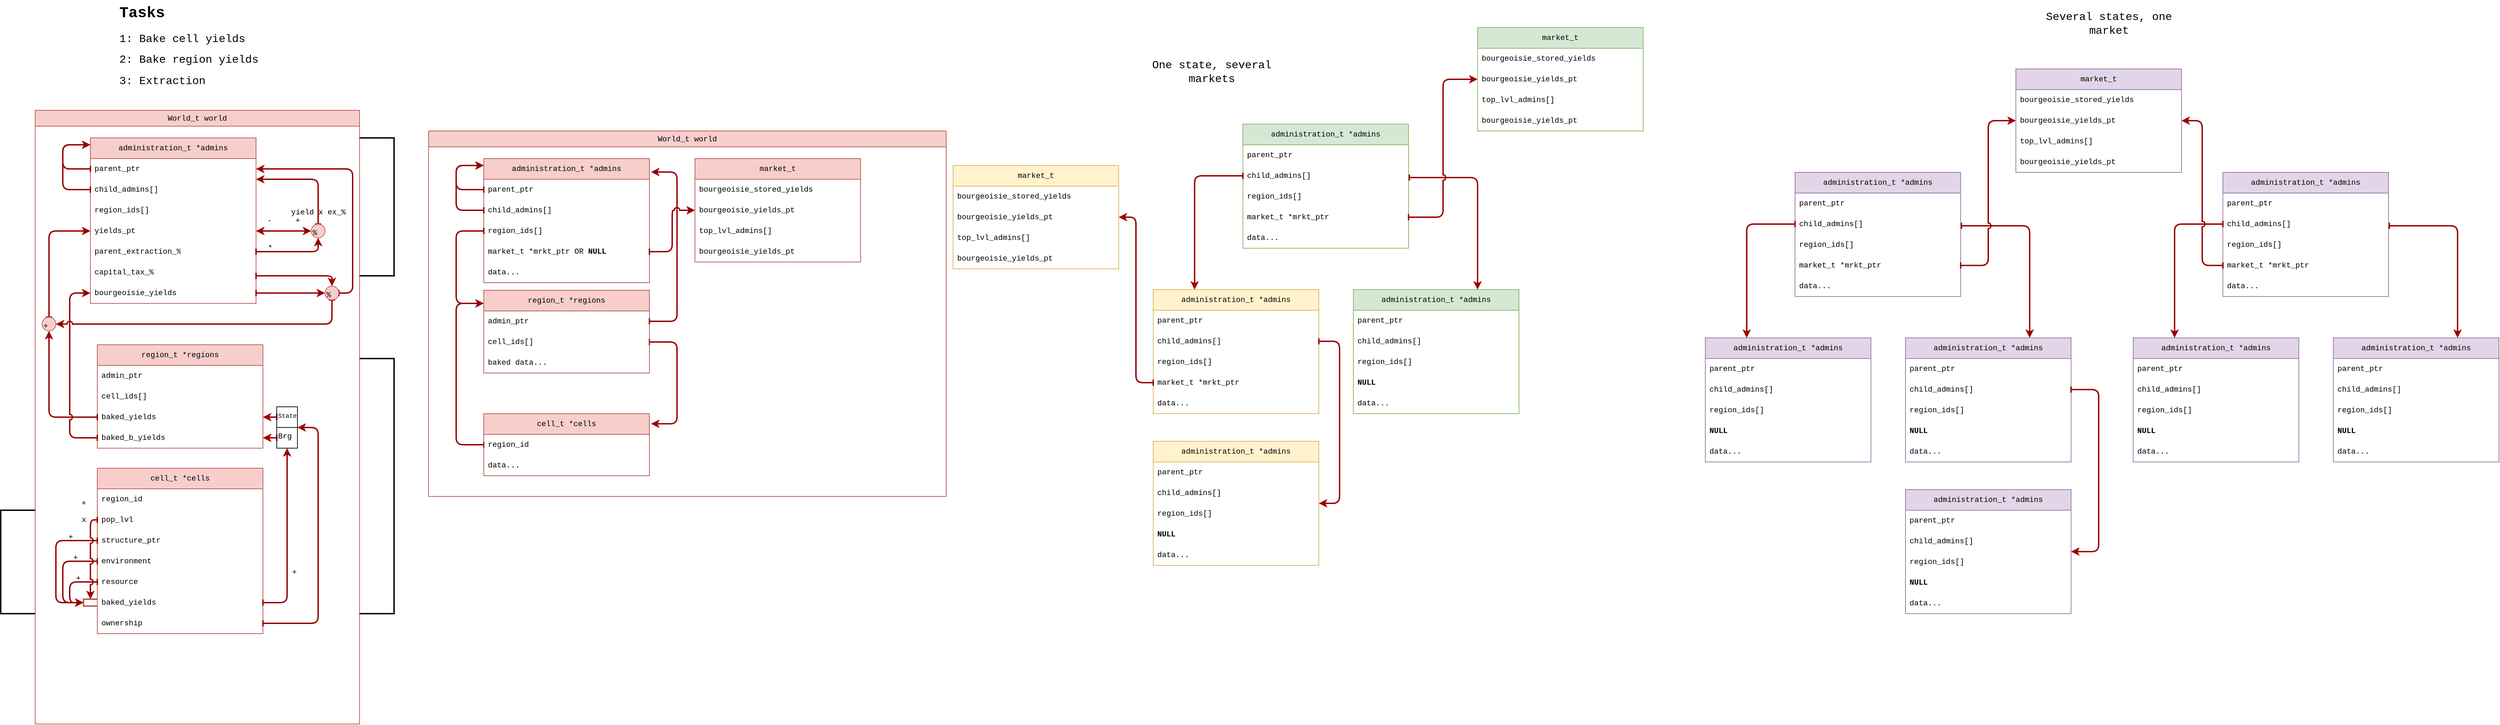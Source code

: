 <mxfile version="26.0.16">
  <diagram name="Page-1" id="c7558073-3199-34d8-9f00-42111426c3f3">
    <mxGraphModel dx="2513" dy="2062" grid="1" gridSize="10" guides="1" tooltips="1" connect="1" arrows="1" fold="1" page="1" pageScale="1" pageWidth="826" pageHeight="1169" background="none" math="0" shadow="0">
      <root>
        <mxCell id="0" />
        <mxCell id="1" parent="0" />
        <mxCell id="k5VYn-M9ERcO1B340P1r-131" value="&lt;span&gt;World_t world&lt;/span&gt;" style="swimlane;whiteSpace=wrap;html=1;strokeColor=#b85450;align=center;verticalAlign=middle;swimlaneFillColor=none;fontFamily=Courier New;fontSize=11;fontColor=default;fontStyle=0;labelBackgroundColor=none;fillColor=#f8cecc;gradientColor=none;" parent="1" vertex="1">
          <mxGeometry x="200" y="-40" width="750" height="530" as="geometry" />
        </mxCell>
        <mxCell id="k5VYn-M9ERcO1B340P1r-107" value="" style="endArrow=classic;html=1;rounded=1;strokeColor=#990000;strokeWidth=2;align=center;verticalAlign=middle;fontFamily=Courier New;fontSize=11;fontColor=default;labelBackgroundColor=default;edgeStyle=elbowEdgeStyle;elbow=horizontal;exitX=1;exitY=0.5;exitDx=0;exitDy=0;entryX=1.01;entryY=0.163;entryDx=0;entryDy=0;entryPerimeter=0;jumpStyle=arc;startArrow=baseDash;startFill=0;" parent="k5VYn-M9ERcO1B340P1r-131" source="k5VYn-M9ERcO1B340P1r-114" target="k5VYn-M9ERcO1B340P1r-117" edge="1">
          <mxGeometry relative="1" as="geometry">
            <mxPoint x="359.986" y="370" as="sourcePoint" />
            <mxPoint x="360.01" y="421" as="targetPoint" />
            <Array as="points">
              <mxPoint x="360.01" y="380" />
            </Array>
          </mxGeometry>
        </mxCell>
        <mxCell id="k5VYn-M9ERcO1B340P1r-110" style="edgeStyle=elbowEdgeStyle;shape=connector;rounded=1;orthogonalLoop=1;jettySize=auto;elbow=horizontal;html=1;exitX=0.5;exitY=0;exitDx=0;exitDy=0;strokeColor=#990000;strokeWidth=2;align=center;verticalAlign=middle;fontFamily=Helvetica;fontSize=11;fontColor=default;labelBackgroundColor=default;endArrow=classic;" parent="k5VYn-M9ERcO1B340P1r-131" edge="1">
          <mxGeometry relative="1" as="geometry">
            <mxPoint x="200.99" y="401" as="sourcePoint" />
            <mxPoint x="200.897" y="401" as="targetPoint" />
          </mxGeometry>
        </mxCell>
        <mxCell id="k5VYn-M9ERcO1B340P1r-111" value="" style="endArrow=classic;html=1;rounded=1;strokeColor=#990000;strokeWidth=2;align=center;verticalAlign=middle;fontFamily=Courier New;fontSize=11;fontColor=default;labelBackgroundColor=default;edgeStyle=elbowEdgeStyle;elbow=horizontal;exitX=0;exitY=0.5;exitDx=0;exitDy=0;jumpStyle=arc;startArrow=baseDash;startFill=0;" parent="k5VYn-M9ERcO1B340P1r-131" source="k5VYn-M9ERcO1B340P1r-118" edge="1">
          <mxGeometry relative="1" as="geometry">
            <mxPoint x="79.99" y="460" as="sourcePoint" />
            <mxPoint x="79.99" y="250" as="targetPoint" />
            <Array as="points">
              <mxPoint x="39.99" y="350" />
            </Array>
          </mxGeometry>
        </mxCell>
        <mxCell id="k5VYn-M9ERcO1B340P1r-113" value="region_t *regions" style="swimlane;fontStyle=0;childLayout=stackLayout;horizontal=1;startSize=30;horizontalStack=0;resizeParent=1;resizeParentMax=0;resizeLast=0;collapsible=1;marginBottom=0;whiteSpace=wrap;html=1;fontFamily=Courier New;fontSize=11;labelBackgroundColor=none;fillColor=#f8cecc;strokeColor=#b85450;gradientColor=none;swimlaneFillColor=none;" parent="k5VYn-M9ERcO1B340P1r-131" vertex="1">
          <mxGeometry x="79.99" y="231" width="240" height="120" as="geometry" />
        </mxCell>
        <mxCell id="k5VYn-M9ERcO1B340P1r-115" value="admin_ptr" style="text;strokeColor=none;fillColor=none;align=left;verticalAlign=middle;spacingLeft=4;spacingRight=4;overflow=hidden;points=[[0,0.5],[1,0.5]];portConstraint=eastwest;rotatable=0;whiteSpace=wrap;html=1;fontFamily=Courier New;fontSize=11;fontColor=default;labelBackgroundColor=default;" parent="k5VYn-M9ERcO1B340P1r-113" vertex="1">
          <mxGeometry y="30" width="240" height="30" as="geometry" />
        </mxCell>
        <mxCell id="k5VYn-M9ERcO1B340P1r-114" value="&lt;font face=&quot;Courier New&quot;&gt;cell_ids[]&lt;/font&gt;" style="text;align=left;verticalAlign=middle;spacingLeft=4;spacingRight=4;overflow=hidden;points=[[0,0.5],[1,0.5]];portConstraint=eastwest;rotatable=0;whiteSpace=wrap;html=1;fontFamily=Courier New;fontSize=11;labelBackgroundColor=default;" parent="k5VYn-M9ERcO1B340P1r-113" vertex="1">
          <mxGeometry y="60" width="240" height="30" as="geometry" />
        </mxCell>
        <mxCell id="k5VYn-M9ERcO1B340P1r-116" value="baked data..." style="text;strokeColor=none;fillColor=none;align=left;verticalAlign=middle;spacingLeft=4;spacingRight=4;overflow=hidden;points=[[0,0.5],[1,0.5]];portConstraint=eastwest;rotatable=0;whiteSpace=wrap;html=1;fontFamily=Courier New;fontSize=11;fontColor=default;labelBackgroundColor=default;" parent="k5VYn-M9ERcO1B340P1r-113" vertex="1">
          <mxGeometry y="90" width="240" height="30" as="geometry" />
        </mxCell>
        <mxCell id="k5VYn-M9ERcO1B340P1r-117" value="cell_t *cells" style="swimlane;fontStyle=0;childLayout=stackLayout;horizontal=1;startSize=30;horizontalStack=0;resizeParent=1;resizeParentMax=0;resizeLast=0;collapsible=1;marginBottom=0;whiteSpace=wrap;html=1;fontFamily=Courier New;fontSize=11;labelBackgroundColor=none;fillColor=#f8cecc;strokeColor=#b85450;gradientColor=none;swimlaneFillColor=none;" parent="k5VYn-M9ERcO1B340P1r-131" vertex="1">
          <mxGeometry x="79.99" y="410" width="240" height="90" as="geometry" />
        </mxCell>
        <mxCell id="k5VYn-M9ERcO1B340P1r-118" value="region_id" style="text;align=left;verticalAlign=middle;spacingLeft=4;spacingRight=4;overflow=hidden;points=[[0,0.5],[1,0.5]];portConstraint=eastwest;rotatable=0;whiteSpace=wrap;html=1;fontFamily=Courier New;fontSize=11;labelBackgroundColor=default;" parent="k5VYn-M9ERcO1B340P1r-117" vertex="1">
          <mxGeometry y="30" width="240" height="30" as="geometry" />
        </mxCell>
        <mxCell id="k5VYn-M9ERcO1B340P1r-119" value="data..." style="text;strokeColor=none;fillColor=none;align=left;verticalAlign=middle;spacingLeft=4;spacingRight=4;overflow=hidden;points=[[0,0.5],[1,0.5]];portConstraint=eastwest;rotatable=0;whiteSpace=wrap;html=1;fontFamily=Courier New;fontSize=11;fontColor=default;labelBackgroundColor=default;" parent="k5VYn-M9ERcO1B340P1r-117" vertex="1">
          <mxGeometry y="60" width="240" height="30" as="geometry" />
        </mxCell>
        <mxCell id="k5VYn-M9ERcO1B340P1r-121" value="administration_t *admins" style="swimlane;fontStyle=0;childLayout=stackLayout;horizontal=1;startSize=30;horizontalStack=0;resizeParent=1;resizeParentMax=0;resizeLast=0;collapsible=1;marginBottom=0;whiteSpace=wrap;html=1;fontFamily=Courier New;fontSize=11;labelBackgroundColor=none;fillColor=#f8cecc;strokeColor=#b85450;gradientColor=none;swimlaneFillColor=none;" parent="k5VYn-M9ERcO1B340P1r-131" vertex="1">
          <mxGeometry x="79.99" y="40" width="240" height="180" as="geometry" />
        </mxCell>
        <mxCell id="k5VYn-M9ERcO1B340P1r-122" value="parent_ptr" style="text;strokeColor=none;fillColor=none;align=left;verticalAlign=middle;spacingLeft=4;spacingRight=4;overflow=hidden;points=[[0,0.5],[1,0.5]];portConstraint=eastwest;rotatable=0;whiteSpace=wrap;html=1;fontFamily=Courier New;fontSize=11;fontColor=default;labelBackgroundColor=default;" parent="k5VYn-M9ERcO1B340P1r-121" vertex="1">
          <mxGeometry y="30" width="240" height="30" as="geometry" />
        </mxCell>
        <mxCell id="k5VYn-M9ERcO1B340P1r-123" value="&lt;font face=&quot;Courier New&quot;&gt;child_admins[]&lt;/font&gt;" style="text;align=left;verticalAlign=middle;spacingLeft=4;spacingRight=4;overflow=hidden;points=[[0,0.5],[1,0.5]];portConstraint=eastwest;rotatable=0;whiteSpace=wrap;html=1;fontFamily=Courier New;fontSize=11;labelBackgroundColor=default;" parent="k5VYn-M9ERcO1B340P1r-121" vertex="1">
          <mxGeometry y="60" width="240" height="30" as="geometry" />
        </mxCell>
        <mxCell id="k5VYn-M9ERcO1B340P1r-127" style="edgeStyle=elbowEdgeStyle;shape=connector;rounded=1;orthogonalLoop=1;jettySize=auto;elbow=horizontal;html=1;exitX=0;exitY=0.5;exitDx=0;exitDy=0;strokeColor=#990000;strokeWidth=2;align=center;verticalAlign=middle;fontFamily=Courier New;fontSize=11;fontColor=default;labelBackgroundColor=default;endArrow=classic;jumpStyle=arc;startArrow=baseDash;startFill=0;" parent="k5VYn-M9ERcO1B340P1r-121" source="k5VYn-M9ERcO1B340P1r-122" edge="1">
          <mxGeometry relative="1" as="geometry">
            <mxPoint y="10" as="targetPoint" />
            <Array as="points">
              <mxPoint x="-40" y="40" />
            </Array>
          </mxGeometry>
        </mxCell>
        <mxCell id="k5VYn-M9ERcO1B340P1r-128" style="edgeStyle=elbowEdgeStyle;shape=connector;rounded=1;orthogonalLoop=1;jettySize=auto;elbow=horizontal;html=1;exitX=0;exitY=0.5;exitDx=0;exitDy=0;strokeColor=#990000;strokeWidth=2;align=center;verticalAlign=middle;fontFamily=Courier New;fontSize=11;fontColor=default;labelBackgroundColor=default;endArrow=classic;jumpStyle=arc;startArrow=baseDash;startFill=0;" parent="k5VYn-M9ERcO1B340P1r-121" source="k5VYn-M9ERcO1B340P1r-123" edge="1">
          <mxGeometry relative="1" as="geometry">
            <mxPoint y="10" as="targetPoint" />
            <Array as="points">
              <mxPoint x="-40" y="60" />
            </Array>
          </mxGeometry>
        </mxCell>
        <mxCell id="k5VYn-M9ERcO1B340P1r-130" style="edgeStyle=elbowEdgeStyle;shape=connector;rounded=1;orthogonalLoop=1;jettySize=auto;elbow=horizontal;html=1;exitX=0;exitY=0.5;exitDx=0;exitDy=0;strokeColor=#990000;strokeWidth=2;align=center;verticalAlign=middle;fontFamily=Courier New;fontSize=11;fontColor=default;labelBackgroundColor=default;endArrow=classic;jumpStyle=arc;startArrow=baseDash;startFill=0;" parent="k5VYn-M9ERcO1B340P1r-121" source="k5VYn-M9ERcO1B340P1r-124" edge="1">
          <mxGeometry relative="1" as="geometry">
            <mxPoint y="210" as="targetPoint" />
            <Array as="points">
              <mxPoint x="-40" y="160" />
            </Array>
          </mxGeometry>
        </mxCell>
        <mxCell id="k5VYn-M9ERcO1B340P1r-124" value="region_ids[]" style="text;strokeColor=none;fillColor=none;align=left;verticalAlign=middle;spacingLeft=4;spacingRight=4;overflow=hidden;points=[[0,0.5],[1,0.5]];portConstraint=eastwest;rotatable=0;whiteSpace=wrap;html=1;fontFamily=Courier New;fontSize=11;fontColor=default;labelBackgroundColor=default;" parent="k5VYn-M9ERcO1B340P1r-121" vertex="1">
          <mxGeometry y="90" width="240" height="30" as="geometry" />
        </mxCell>
        <mxCell id="k5VYn-M9ERcO1B340P1r-129" value="market_t *mrkt_ptr OR &lt;b&gt;NULL&lt;/b&gt;" style="text;strokeColor=none;fillColor=none;align=left;verticalAlign=middle;spacingLeft=4;spacingRight=4;overflow=hidden;points=[[0,0.5],[1,0.5]];portConstraint=eastwest;rotatable=0;whiteSpace=wrap;html=1;fontFamily=Courier New;fontSize=11;fontColor=default;labelBackgroundColor=default;" parent="k5VYn-M9ERcO1B340P1r-121" vertex="1">
          <mxGeometry y="120" width="240" height="30" as="geometry" />
        </mxCell>
        <mxCell id="sh7tVW11IKmXvSeuLfNp-17" value="data..." style="text;strokeColor=none;fillColor=none;align=left;verticalAlign=middle;spacingLeft=4;spacingRight=4;overflow=hidden;points=[[0,0.5],[1,0.5]];portConstraint=eastwest;rotatable=0;whiteSpace=wrap;html=1;fontFamily=Courier New;fontSize=11;fontColor=default;labelBackgroundColor=default;" vertex="1" parent="k5VYn-M9ERcO1B340P1r-121">
          <mxGeometry y="150" width="240" height="30" as="geometry" />
        </mxCell>
        <mxCell id="k5VYn-M9ERcO1B340P1r-125" style="edgeStyle=elbowEdgeStyle;shape=connector;rounded=1;orthogonalLoop=1;jettySize=auto;elbow=horizontal;html=1;exitX=1;exitY=0.5;exitDx=0;exitDy=0;entryX=1.01;entryY=0.108;entryDx=0;entryDy=0;entryPerimeter=0;strokeColor=#990000;strokeWidth=2;align=center;verticalAlign=middle;fontFamily=Courier New;fontSize=11;fontColor=default;labelBackgroundColor=default;endArrow=classic;jumpStyle=arc;startArrow=baseDash;startFill=0;" parent="k5VYn-M9ERcO1B340P1r-131" source="k5VYn-M9ERcO1B340P1r-115" target="k5VYn-M9ERcO1B340P1r-121" edge="1">
          <mxGeometry relative="1" as="geometry">
            <Array as="points">
              <mxPoint x="359.99" y="180" />
            </Array>
          </mxGeometry>
        </mxCell>
        <mxCell id="sh7tVW11IKmXvSeuLfNp-5" value="market_t" style="swimlane;fontStyle=0;childLayout=stackLayout;horizontal=1;startSize=30;horizontalStack=0;resizeParent=1;resizeParentMax=0;resizeLast=0;collapsible=1;marginBottom=0;whiteSpace=wrap;html=1;strokeColor=#b85450;align=center;verticalAlign=middle;swimlaneFillColor=none;fontFamily=Courier New;fontSize=11;fontColor=default;labelBackgroundColor=none;fillColor=#f8cecc;gradientColor=none;" vertex="1" parent="k5VYn-M9ERcO1B340P1r-131">
          <mxGeometry x="386" y="40" width="240" height="150" as="geometry" />
        </mxCell>
        <mxCell id="sh7tVW11IKmXvSeuLfNp-7" value="bourgeoisie_stored_yields" style="text;strokeColor=none;fillColor=none;align=left;verticalAlign=middle;spacingLeft=4;spacingRight=4;overflow=hidden;points=[[0,0.5],[1,0.5]];portConstraint=eastwest;rotatable=0;whiteSpace=wrap;html=1;fontFamily=Courier New;fontSize=11;fontColor=default;fontStyle=0;labelBackgroundColor=none;" vertex="1" parent="sh7tVW11IKmXvSeuLfNp-5">
          <mxGeometry y="30" width="240" height="30" as="geometry" />
        </mxCell>
        <mxCell id="sh7tVW11IKmXvSeuLfNp-8" value="bourgeoisie_yields_pt" style="text;strokeColor=none;fillColor=none;align=left;verticalAlign=middle;spacingLeft=4;spacingRight=4;overflow=hidden;points=[[0,0.5],[1,0.5]];portConstraint=eastwest;rotatable=0;whiteSpace=wrap;html=1;fontFamily=Courier New;fontSize=11;fontColor=default;fontStyle=0;labelBackgroundColor=none;" vertex="1" parent="sh7tVW11IKmXvSeuLfNp-5">
          <mxGeometry y="60" width="240" height="30" as="geometry" />
        </mxCell>
        <mxCell id="sh7tVW11IKmXvSeuLfNp-20" value="top_lvl_admins[] " style="text;strokeColor=none;fillColor=none;align=left;verticalAlign=middle;spacingLeft=4;spacingRight=4;overflow=hidden;points=[[0,0.5],[1,0.5]];portConstraint=eastwest;rotatable=0;whiteSpace=wrap;html=1;fontFamily=Courier New;fontSize=11;fontColor=default;fontStyle=0;labelBackgroundColor=none;" vertex="1" parent="sh7tVW11IKmXvSeuLfNp-5">
          <mxGeometry y="90" width="240" height="30" as="geometry" />
        </mxCell>
        <mxCell id="sh7tVW11IKmXvSeuLfNp-21" value="bourgeoisie_yields_pt" style="text;strokeColor=none;fillColor=none;align=left;verticalAlign=middle;spacingLeft=4;spacingRight=4;overflow=hidden;points=[[0,0.5],[1,0.5]];portConstraint=eastwest;rotatable=0;whiteSpace=wrap;html=1;fontFamily=Courier New;fontSize=11;fontColor=default;fontStyle=0;labelBackgroundColor=none;" vertex="1" parent="sh7tVW11IKmXvSeuLfNp-5">
          <mxGeometry y="120" width="240" height="30" as="geometry" />
        </mxCell>
        <mxCell id="sh7tVW11IKmXvSeuLfNp-19" style="edgeStyle=elbowEdgeStyle;shape=connector;rounded=1;jumpStyle=arc;orthogonalLoop=1;jettySize=auto;elbow=horizontal;html=1;strokeColor=#990000;strokeWidth=2;align=center;verticalAlign=middle;fontFamily=Courier New;fontSize=11;fontColor=default;labelBackgroundColor=default;startArrow=baseDash;startFill=0;endArrow=classic;" edge="1" parent="k5VYn-M9ERcO1B340P1r-131" source="k5VYn-M9ERcO1B340P1r-129" target="sh7tVW11IKmXvSeuLfNp-5">
          <mxGeometry relative="1" as="geometry" />
        </mxCell>
        <mxCell id="k5VYn-M9ERcO1B340P1r-133" value="&lt;span&gt;World_t world&lt;/span&gt;" style="swimlane;whiteSpace=wrap;html=1;strokeColor=#b85450;align=center;verticalAlign=middle;swimlaneFillColor=none;fontFamily=Courier New;fontSize=11;fontColor=default;fontStyle=0;labelBackgroundColor=none;fillColor=#f8cecc;gradientColor=none;" parent="1" vertex="1">
          <mxGeometry x="-370" y="-70" width="470" height="890" as="geometry" />
        </mxCell>
        <mxCell id="k5VYn-M9ERcO1B340P1r-135" style="edgeStyle=elbowEdgeStyle;shape=connector;rounded=1;orthogonalLoop=1;jettySize=auto;elbow=horizontal;html=1;exitX=0.5;exitY=0;exitDx=0;exitDy=0;strokeColor=#990000;strokeWidth=2;align=center;verticalAlign=middle;fontFamily=Helvetica;fontSize=11;fontColor=default;labelBackgroundColor=default;endArrow=classic;" parent="k5VYn-M9ERcO1B340P1r-133" edge="1">
          <mxGeometry relative="1" as="geometry">
            <mxPoint x="210.98" y="510" as="sourcePoint" />
            <mxPoint x="210.887" y="510" as="targetPoint" />
          </mxGeometry>
        </mxCell>
        <mxCell id="k5VYn-M9ERcO1B340P1r-137" value="region_t *regions" style="swimlane;fontStyle=0;childLayout=stackLayout;horizontal=1;startSize=30;horizontalStack=0;resizeParent=1;resizeParentMax=0;resizeLast=0;collapsible=1;marginBottom=0;whiteSpace=wrap;html=1;fontFamily=Courier New;fontSize=11;labelBackgroundColor=none;fillColor=#f8cecc;strokeColor=#b85450;gradientColor=none;swimlaneFillColor=none;" parent="k5VYn-M9ERcO1B340P1r-133" vertex="1">
          <mxGeometry x="89.98" y="340" width="240" height="150" as="geometry" />
        </mxCell>
        <mxCell id="k5VYn-M9ERcO1B340P1r-138" value="admin_ptr" style="text;strokeColor=none;fillColor=none;align=left;verticalAlign=middle;spacingLeft=4;spacingRight=4;overflow=hidden;points=[[0,0.5],[1,0.5]];portConstraint=eastwest;rotatable=0;whiteSpace=wrap;html=1;fontFamily=Courier New;fontSize=11;fontColor=default;labelBackgroundColor=default;" parent="k5VYn-M9ERcO1B340P1r-137" vertex="1">
          <mxGeometry y="30" width="240" height="30" as="geometry" />
        </mxCell>
        <mxCell id="k5VYn-M9ERcO1B340P1r-139" value="&lt;font face=&quot;Courier New&quot;&gt;cell_ids[]&lt;/font&gt;" style="text;align=left;verticalAlign=middle;spacingLeft=4;spacingRight=4;overflow=hidden;points=[[0,0.5],[1,0.5]];portConstraint=eastwest;rotatable=0;whiteSpace=wrap;html=1;fontFamily=Courier New;fontSize=11;labelBackgroundColor=default;" parent="k5VYn-M9ERcO1B340P1r-137" vertex="1">
          <mxGeometry y="60" width="240" height="30" as="geometry" />
        </mxCell>
        <mxCell id="k5VYn-M9ERcO1B340P1r-140" value="baked_yields" style="text;strokeColor=none;fillColor=none;align=left;verticalAlign=middle;spacingLeft=4;spacingRight=4;overflow=hidden;points=[[0,0.5],[1,0.5]];portConstraint=eastwest;rotatable=0;whiteSpace=wrap;html=1;fontFamily=Courier New;fontSize=11;fontColor=default;labelBackgroundColor=default;" parent="k5VYn-M9ERcO1B340P1r-137" vertex="1">
          <mxGeometry y="90" width="240" height="30" as="geometry" />
        </mxCell>
        <mxCell id="k5VYn-M9ERcO1B340P1r-191" value="baked_b_yields" style="text;strokeColor=none;fillColor=none;align=left;verticalAlign=middle;spacingLeft=4;spacingRight=4;overflow=hidden;points=[[0,0.5],[1,0.5]];portConstraint=eastwest;rotatable=0;whiteSpace=wrap;html=1;fontFamily=Courier New;fontSize=11;fontColor=default;labelBackgroundColor=default;" parent="k5VYn-M9ERcO1B340P1r-137" vertex="1">
          <mxGeometry y="120" width="240" height="30" as="geometry" />
        </mxCell>
        <mxCell id="k5VYn-M9ERcO1B340P1r-141" value="cell_t *cells" style="swimlane;fontStyle=0;childLayout=stackLayout;horizontal=1;startSize=30;horizontalStack=0;resizeParent=1;resizeParentMax=0;resizeLast=0;collapsible=1;marginBottom=0;whiteSpace=wrap;html=1;fontFamily=Courier New;fontSize=11;labelBackgroundColor=none;fillColor=#f8cecc;strokeColor=#b85450;gradientColor=none;swimlaneFillColor=none;" parent="k5VYn-M9ERcO1B340P1r-133" vertex="1">
          <mxGeometry x="89.98" y="519" width="240" height="240" as="geometry" />
        </mxCell>
        <mxCell id="k5VYn-M9ERcO1B340P1r-142" value="region_id" style="text;align=left;verticalAlign=middle;spacingLeft=4;spacingRight=4;overflow=hidden;points=[[0,0.5],[1,0.5]];portConstraint=eastwest;rotatable=0;whiteSpace=wrap;html=1;fontFamily=Courier New;fontSize=11;labelBackgroundColor=default;" parent="k5VYn-M9ERcO1B340P1r-141" vertex="1">
          <mxGeometry y="30" width="240" height="30" as="geometry" />
        </mxCell>
        <mxCell id="k5VYn-M9ERcO1B340P1r-143" value="pop_lvl" style="text;strokeColor=none;fillColor=none;align=left;verticalAlign=middle;spacingLeft=4;spacingRight=4;overflow=hidden;points=[[0,0.5],[1,0.5]];portConstraint=eastwest;rotatable=0;whiteSpace=wrap;html=1;fontFamily=Courier New;fontSize=11;fontColor=default;labelBackgroundColor=default;" parent="k5VYn-M9ERcO1B340P1r-141" vertex="1">
          <mxGeometry y="60" width="240" height="30" as="geometry" />
        </mxCell>
        <mxCell id="k5VYn-M9ERcO1B340P1r-155" value="structure_ptr" style="text;strokeColor=none;fillColor=none;align=left;verticalAlign=middle;spacingLeft=4;spacingRight=4;overflow=hidden;points=[[0,0.5],[1,0.5]];portConstraint=eastwest;rotatable=0;whiteSpace=wrap;html=1;fontFamily=Courier New;fontSize=11;fontColor=default;labelBackgroundColor=default;" parent="k5VYn-M9ERcO1B340P1r-141" vertex="1">
          <mxGeometry y="90" width="240" height="30" as="geometry" />
        </mxCell>
        <mxCell id="k5VYn-M9ERcO1B340P1r-156" value="environment" style="text;strokeColor=none;fillColor=none;align=left;verticalAlign=middle;spacingLeft=4;spacingRight=4;overflow=hidden;points=[[0,0.5],[1,0.5]];portConstraint=eastwest;rotatable=0;whiteSpace=wrap;html=1;fontFamily=Courier New;fontSize=11;fontColor=default;labelBackgroundColor=default;" parent="k5VYn-M9ERcO1B340P1r-141" vertex="1">
          <mxGeometry y="120" width="240" height="30" as="geometry" />
        </mxCell>
        <mxCell id="k5VYn-M9ERcO1B340P1r-157" value="resource" style="text;strokeColor=none;fillColor=none;align=left;verticalAlign=middle;spacingLeft=4;spacingRight=4;overflow=hidden;points=[[0,0.5],[1,0.5]];portConstraint=eastwest;rotatable=0;whiteSpace=wrap;html=1;fontFamily=Courier New;fontSize=11;fontColor=default;labelBackgroundColor=default;" parent="k5VYn-M9ERcO1B340P1r-141" vertex="1">
          <mxGeometry y="150" width="240" height="30" as="geometry" />
        </mxCell>
        <mxCell id="k5VYn-M9ERcO1B340P1r-158" value="baked_yields" style="text;strokeColor=none;fillColor=none;align=left;verticalAlign=middle;spacingLeft=4;spacingRight=4;overflow=hidden;points=[[0,0.5],[1,0.5]];portConstraint=eastwest;rotatable=0;whiteSpace=wrap;html=1;fontFamily=Courier New;fontSize=11;fontColor=default;labelBackgroundColor=default;" parent="k5VYn-M9ERcO1B340P1r-141" vertex="1">
          <mxGeometry y="180" width="240" height="30" as="geometry" />
        </mxCell>
        <mxCell id="k5VYn-M9ERcO1B340P1r-192" value="ownership" style="text;strokeColor=none;fillColor=none;align=left;verticalAlign=middle;spacingLeft=4;spacingRight=4;overflow=hidden;points=[[0,0.5],[1,0.5]];portConstraint=eastwest;rotatable=0;whiteSpace=wrap;html=1;fontFamily=Courier New;fontSize=11;fontColor=default;labelBackgroundColor=default;" parent="k5VYn-M9ERcO1B340P1r-141" vertex="1">
          <mxGeometry y="210" width="240" height="30" as="geometry" />
        </mxCell>
        <mxCell id="k5VYn-M9ERcO1B340P1r-144" value="administration_t *admins" style="swimlane;fontStyle=0;childLayout=stackLayout;horizontal=1;startSize=30;horizontalStack=0;resizeParent=1;resizeParentMax=0;resizeLast=0;collapsible=1;marginBottom=0;whiteSpace=wrap;html=1;fontFamily=Courier New;fontSize=11;labelBackgroundColor=none;fillColor=#f8cecc;strokeColor=#b85450;gradientColor=none;swimlaneFillColor=none;" parent="k5VYn-M9ERcO1B340P1r-133" vertex="1">
          <mxGeometry x="79.99" y="40" width="240" height="240" as="geometry" />
        </mxCell>
        <mxCell id="k5VYn-M9ERcO1B340P1r-145" value="parent_ptr" style="text;strokeColor=none;fillColor=none;align=left;verticalAlign=middle;spacingLeft=4;spacingRight=4;overflow=hidden;points=[[0,0.5],[1,0.5]];portConstraint=eastwest;rotatable=0;whiteSpace=wrap;html=1;fontFamily=Courier New;fontSize=11;fontColor=default;labelBackgroundColor=default;" parent="k5VYn-M9ERcO1B340P1r-144" vertex="1">
          <mxGeometry y="30" width="240" height="30" as="geometry" />
        </mxCell>
        <mxCell id="k5VYn-M9ERcO1B340P1r-146" value="&lt;font face=&quot;Courier New&quot;&gt;child_admins[]&lt;/font&gt;" style="text;align=left;verticalAlign=middle;spacingLeft=4;spacingRight=4;overflow=hidden;points=[[0,0.5],[1,0.5]];portConstraint=eastwest;rotatable=0;whiteSpace=wrap;html=1;fontFamily=Courier New;fontSize=11;labelBackgroundColor=default;" parent="k5VYn-M9ERcO1B340P1r-144" vertex="1">
          <mxGeometry y="60" width="240" height="30" as="geometry" />
        </mxCell>
        <mxCell id="k5VYn-M9ERcO1B340P1r-147" style="edgeStyle=elbowEdgeStyle;shape=connector;rounded=1;orthogonalLoop=1;jettySize=auto;elbow=horizontal;html=1;exitX=0;exitY=0.5;exitDx=0;exitDy=0;strokeColor=#990000;strokeWidth=2;align=center;verticalAlign=middle;fontFamily=Courier New;fontSize=11;fontColor=default;labelBackgroundColor=default;endArrow=classic;jumpStyle=arc;startArrow=baseDash;startFill=0;" parent="k5VYn-M9ERcO1B340P1r-144" source="k5VYn-M9ERcO1B340P1r-145" edge="1">
          <mxGeometry relative="1" as="geometry">
            <mxPoint y="10" as="targetPoint" />
            <Array as="points">
              <mxPoint x="-40" y="40" />
            </Array>
          </mxGeometry>
        </mxCell>
        <mxCell id="k5VYn-M9ERcO1B340P1r-148" style="edgeStyle=elbowEdgeStyle;shape=connector;rounded=1;orthogonalLoop=1;jettySize=auto;elbow=horizontal;html=1;exitX=0;exitY=0.5;exitDx=0;exitDy=0;strokeColor=#990000;strokeWidth=2;align=center;verticalAlign=middle;fontFamily=Courier New;fontSize=11;fontColor=default;labelBackgroundColor=default;endArrow=classic;jumpStyle=arc;startArrow=baseDash;startFill=0;" parent="k5VYn-M9ERcO1B340P1r-144" source="k5VYn-M9ERcO1B340P1r-146" edge="1">
          <mxGeometry relative="1" as="geometry">
            <mxPoint y="10" as="targetPoint" />
            <Array as="points">
              <mxPoint x="-40" y="60" />
            </Array>
          </mxGeometry>
        </mxCell>
        <mxCell id="k5VYn-M9ERcO1B340P1r-150" value="region_ids[]" style="text;strokeColor=none;fillColor=none;align=left;verticalAlign=middle;spacingLeft=4;spacingRight=4;overflow=hidden;points=[[0,0.5],[1,0.5]];portConstraint=eastwest;rotatable=0;whiteSpace=wrap;html=1;fontFamily=Courier New;fontSize=11;fontColor=default;labelBackgroundColor=default;" parent="k5VYn-M9ERcO1B340P1r-144" vertex="1">
          <mxGeometry y="90" width="240" height="30" as="geometry" />
        </mxCell>
        <mxCell id="k5VYn-M9ERcO1B340P1r-151" value="yields_pt" style="text;strokeColor=none;fillColor=none;align=left;verticalAlign=middle;spacingLeft=4;spacingRight=4;overflow=hidden;points=[[0,0.5],[1,0.5]];portConstraint=eastwest;rotatable=0;whiteSpace=wrap;html=1;fontFamily=Courier New;fontSize=11;fontColor=default;labelBackgroundColor=default;" parent="k5VYn-M9ERcO1B340P1r-144" vertex="1">
          <mxGeometry y="120" width="240" height="30" as="geometry" />
        </mxCell>
        <mxCell id="k5VYn-M9ERcO1B340P1r-173" value="parent_extraction_%" style="text;strokeColor=none;fillColor=none;align=left;verticalAlign=middle;spacingLeft=4;spacingRight=4;overflow=hidden;points=[[0,0.5],[1,0.5]];portConstraint=eastwest;rotatable=0;whiteSpace=wrap;html=1;fontFamily=Courier New;fontSize=11;fontColor=default;labelBackgroundColor=default;" parent="k5VYn-M9ERcO1B340P1r-144" vertex="1">
          <mxGeometry y="150" width="240" height="30" as="geometry" />
        </mxCell>
        <mxCell id="k5VYn-M9ERcO1B340P1r-203" value="capital_tax_%" style="text;strokeColor=none;fillColor=none;align=left;verticalAlign=middle;spacingLeft=4;spacingRight=4;overflow=hidden;points=[[0,0.5],[1,0.5]];portConstraint=eastwest;rotatable=0;whiteSpace=wrap;html=1;fontFamily=Courier New;fontSize=11;fontColor=default;labelBackgroundColor=default;" parent="k5VYn-M9ERcO1B340P1r-144" vertex="1">
          <mxGeometry y="180" width="240" height="30" as="geometry" />
        </mxCell>
        <mxCell id="k5VYn-M9ERcO1B340P1r-190" value="bourgeoisie_yields" style="text;strokeColor=none;fillColor=none;align=left;verticalAlign=middle;spacingLeft=4;spacingRight=4;overflow=hidden;points=[[0,0.5],[1,0.5]];portConstraint=eastwest;rotatable=0;whiteSpace=wrap;html=1;fontFamily=Courier New;fontSize=11;fontColor=default;labelBackgroundColor=default;" parent="k5VYn-M9ERcO1B340P1r-144" vertex="1">
          <mxGeometry y="210" width="240" height="30" as="geometry" />
        </mxCell>
        <mxCell id="k5VYn-M9ERcO1B340P1r-161" value="" style="strokeWidth=2;html=1;shape=mxgraph.flowchart.annotation_1;align=left;pointerEvents=1;rounded=0;verticalAlign=top;fontFamily=Courier New;fontSize=11;fontStyle=0;labelBackgroundColor=none;fillColor=#f8cecc;strokeColor=#b85450;" parent="k5VYn-M9ERcO1B340P1r-133" vertex="1">
          <mxGeometry x="69.99" y="709" width="20" height="10" as="geometry" />
        </mxCell>
        <mxCell id="k5VYn-M9ERcO1B340P1r-162" style="edgeStyle=elbowEdgeStyle;shape=connector;rounded=1;jumpStyle=arc;orthogonalLoop=1;jettySize=auto;elbow=horizontal;html=1;exitX=0;exitY=0.5;exitDx=0;exitDy=0;entryX=0;entryY=0.5;entryDx=0;entryDy=0;entryPerimeter=0;strokeColor=#990000;strokeWidth=2;align=center;verticalAlign=middle;fontFamily=Courier New;fontSize=11;fontColor=default;fontStyle=0;labelBackgroundColor=none;startArrow=baseDash;startFill=0;endArrow=classic;" parent="k5VYn-M9ERcO1B340P1r-133" source="k5VYn-M9ERcO1B340P1r-157" target="k5VYn-M9ERcO1B340P1r-161" edge="1">
          <mxGeometry relative="1" as="geometry">
            <Array as="points">
              <mxPoint x="49.99" y="699" />
            </Array>
          </mxGeometry>
        </mxCell>
        <mxCell id="k5VYn-M9ERcO1B340P1r-169" value="+" style="edgeLabel;html=1;align=center;verticalAlign=middle;resizable=0;points=[];rounded=0;fontFamily=Courier New;fontSize=11;fontColor=default;fontStyle=0;labelBackgroundColor=none;fillColor=none;gradientColor=none;" parent="k5VYn-M9ERcO1B340P1r-162" vertex="1" connectable="0">
          <mxGeometry x="-0.378" y="-1" relative="1" as="geometry">
            <mxPoint y="-4" as="offset" />
          </mxGeometry>
        </mxCell>
        <mxCell id="k5VYn-M9ERcO1B340P1r-163" style="edgeStyle=elbowEdgeStyle;shape=connector;rounded=1;jumpStyle=arc;orthogonalLoop=1;jettySize=auto;elbow=horizontal;html=1;exitX=0;exitY=0.5;exitDx=0;exitDy=0;entryX=0;entryY=0.5;entryDx=0;entryDy=0;entryPerimeter=0;strokeColor=#990000;strokeWidth=2;align=center;verticalAlign=middle;fontFamily=Courier New;fontSize=11;fontColor=default;fontStyle=0;labelBackgroundColor=none;startArrow=baseDash;startFill=0;endArrow=classic;" parent="k5VYn-M9ERcO1B340P1r-133" source="k5VYn-M9ERcO1B340P1r-156" target="k5VYn-M9ERcO1B340P1r-161" edge="1">
          <mxGeometry relative="1" as="geometry">
            <Array as="points">
              <mxPoint x="39.99" y="689" />
            </Array>
          </mxGeometry>
        </mxCell>
        <mxCell id="k5VYn-M9ERcO1B340P1r-168" value="+" style="edgeLabel;html=1;align=center;verticalAlign=middle;resizable=0;points=[];rounded=0;fontFamily=Courier New;fontSize=11;fontColor=default;fontStyle=0;labelBackgroundColor=none;fillColor=none;gradientColor=none;" parent="k5VYn-M9ERcO1B340P1r-163" vertex="1" connectable="0">
          <mxGeometry x="-0.545" y="-1" relative="1" as="geometry">
            <mxPoint y="-4" as="offset" />
          </mxGeometry>
        </mxCell>
        <mxCell id="k5VYn-M9ERcO1B340P1r-164" style="edgeStyle=elbowEdgeStyle;shape=connector;rounded=1;jumpStyle=arc;orthogonalLoop=1;jettySize=auto;elbow=horizontal;html=1;exitX=0;exitY=0.5;exitDx=0;exitDy=0;entryX=0;entryY=0.5;entryDx=0;entryDy=0;entryPerimeter=0;strokeColor=#990000;strokeWidth=2;align=center;verticalAlign=middle;fontFamily=Courier New;fontSize=11;fontColor=default;fontStyle=0;labelBackgroundColor=none;startArrow=baseDash;startFill=0;endArrow=classic;" parent="k5VYn-M9ERcO1B340P1r-133" source="k5VYn-M9ERcO1B340P1r-155" target="k5VYn-M9ERcO1B340P1r-161" edge="1">
          <mxGeometry relative="1" as="geometry">
            <Array as="points">
              <mxPoint x="29.99" y="669" />
            </Array>
          </mxGeometry>
        </mxCell>
        <mxCell id="k5VYn-M9ERcO1B340P1r-167" value="+" style="edgeLabel;html=1;align=center;verticalAlign=middle;resizable=0;points=[];rounded=0;fontFamily=Courier New;fontSize=11;fontColor=default;fontStyle=0;labelBackgroundColor=none;fillColor=none;gradientColor=none;" parent="k5VYn-M9ERcO1B340P1r-164" vertex="1" connectable="0">
          <mxGeometry x="-0.499" y="1" relative="1" as="geometry">
            <mxPoint x="8" y="-6" as="offset" />
          </mxGeometry>
        </mxCell>
        <mxCell id="k5VYn-M9ERcO1B340P1r-165" style="edgeStyle=elbowEdgeStyle;shape=connector;rounded=1;jumpStyle=arc;orthogonalLoop=1;jettySize=auto;elbow=horizontal;html=1;exitX=0;exitY=0.5;exitDx=0;exitDy=0;entryX=0.5;entryY=0;entryDx=0;entryDy=0;entryPerimeter=0;strokeColor=#990000;strokeWidth=2;align=center;verticalAlign=middle;fontFamily=Courier New;fontSize=11;fontColor=default;fontStyle=0;labelBackgroundColor=none;startArrow=baseDash;startFill=0;endArrow=classic;" parent="k5VYn-M9ERcO1B340P1r-133" source="k5VYn-M9ERcO1B340P1r-143" target="k5VYn-M9ERcO1B340P1r-161" edge="1">
          <mxGeometry relative="1" as="geometry">
            <Array as="points">
              <mxPoint x="79.99" y="649" />
            </Array>
          </mxGeometry>
        </mxCell>
        <mxCell id="k5VYn-M9ERcO1B340P1r-170" value="x" style="edgeLabel;html=1;align=center;verticalAlign=middle;resizable=0;points=[];rounded=0;fontFamily=Courier New;fontSize=11;fontColor=default;fontStyle=0;labelBackgroundColor=none;fillColor=none;gradientColor=none;" parent="k5VYn-M9ERcO1B340P1r-165" vertex="1" connectable="0">
          <mxGeometry x="-0.65" relative="1" as="geometry">
            <mxPoint x="-10" y="-12" as="offset" />
          </mxGeometry>
        </mxCell>
        <mxCell id="k5VYn-M9ERcO1B340P1r-171" style="edgeStyle=elbowEdgeStyle;shape=connector;rounded=1;jumpStyle=arc;orthogonalLoop=1;jettySize=auto;elbow=horizontal;html=1;exitX=1;exitY=0.5;exitDx=0;exitDy=0;strokeColor=#990000;strokeWidth=2;align=center;verticalAlign=middle;fontFamily=Courier New;fontSize=11;fontColor=default;fontStyle=0;labelBackgroundColor=none;startArrow=baseDash;startFill=0;endArrow=classic;entryX=0.5;entryY=1;entryDx=0;entryDy=0;" parent="k5VYn-M9ERcO1B340P1r-133" source="k5VYn-M9ERcO1B340P1r-158" target="k5VYn-M9ERcO1B340P1r-197" edge="1">
          <mxGeometry relative="1" as="geometry">
            <mxPoint x="430" y="530" as="targetPoint" />
            <Array as="points">
              <mxPoint x="365" y="610" />
            </Array>
          </mxGeometry>
        </mxCell>
        <mxCell id="k5VYn-M9ERcO1B340P1r-172" value="+" style="edgeLabel;html=1;align=center;verticalAlign=middle;resizable=0;points=[];rounded=0;fontFamily=Courier New;fontSize=11;fontColor=default;fontStyle=0;labelBackgroundColor=none;fillColor=none;gradientColor=none;" parent="k5VYn-M9ERcO1B340P1r-171" vertex="1" connectable="0">
          <mxGeometry x="-0.365" relative="1" as="geometry">
            <mxPoint x="10" y="3" as="offset" />
          </mxGeometry>
        </mxCell>
        <mxCell id="k5VYn-M9ERcO1B340P1r-174" style="edgeStyle=elbowEdgeStyle;shape=connector;rounded=1;jumpStyle=arc;orthogonalLoop=1;jettySize=auto;elbow=horizontal;html=1;exitX=0;exitY=0.5;exitDx=0;exitDy=0;entryX=0.5;entryY=1;entryDx=0;entryDy=0;strokeColor=#990000;strokeWidth=2;align=center;verticalAlign=middle;fontFamily=Courier New;fontSize=11;fontColor=default;fontStyle=0;labelBackgroundColor=none;startArrow=baseDash;startFill=0;endArrow=classic;" parent="k5VYn-M9ERcO1B340P1r-133" source="k5VYn-M9ERcO1B340P1r-140" target="k5VYn-M9ERcO1B340P1r-209" edge="1">
          <mxGeometry relative="1" as="geometry">
            <Array as="points">
              <mxPoint x="20" y="300" />
            </Array>
          </mxGeometry>
        </mxCell>
        <mxCell id="k5VYn-M9ERcO1B340P1r-175" value="+" style="edgeLabel;html=1;align=center;verticalAlign=middle;resizable=0;points=[];rounded=0;fontFamily=Courier New;fontSize=11;fontColor=default;fontStyle=0;labelBackgroundColor=none;fillColor=none;gradientColor=none;" parent="k5VYn-M9ERcO1B340P1r-174" vertex="1" connectable="0">
          <mxGeometry x="0.361" relative="1" as="geometry">
            <mxPoint x="50" y="187" as="offset" />
          </mxGeometry>
        </mxCell>
        <mxCell id="k5VYn-M9ERcO1B340P1r-179" style="edgeStyle=elbowEdgeStyle;shape=connector;rounded=1;jumpStyle=arc;orthogonalLoop=1;jettySize=auto;elbow=horizontal;html=1;exitX=0.5;exitY=0;exitDx=0;exitDy=0;entryX=1;entryY=0.25;entryDx=0;entryDy=0;strokeColor=#990000;strokeWidth=2;align=center;verticalAlign=middle;fontFamily=Courier New;fontSize=11;fontColor=default;fontStyle=0;labelBackgroundColor=none;startArrow=baseDash;startFill=0;endArrow=classic;" parent="k5VYn-M9ERcO1B340P1r-133" source="k5VYn-M9ERcO1B340P1r-176" target="k5VYn-M9ERcO1B340P1r-144" edge="1">
          <mxGeometry relative="1" as="geometry">
            <Array as="points">
              <mxPoint x="410" y="130" />
            </Array>
          </mxGeometry>
        </mxCell>
        <mxCell id="k5VYn-M9ERcO1B340P1r-186" value="yield x ex_%" style="edgeLabel;html=1;align=center;verticalAlign=middle;resizable=0;points=[];rounded=0;fontFamily=Courier New;fontSize=11;fontColor=default;fontStyle=0;labelBackgroundColor=none;fillColor=none;gradientColor=none;" parent="k5VYn-M9ERcO1B340P1r-179" vertex="1" connectable="0">
          <mxGeometry x="-0.644" relative="1" as="geometry">
            <mxPoint y="10" as="offset" />
          </mxGeometry>
        </mxCell>
        <mxCell id="k5VYn-M9ERcO1B340P1r-176" value="%" style="ellipse;whiteSpace=wrap;html=1;aspect=fixed;rounded=0;align=left;verticalAlign=top;fontFamily=Courier New;fontSize=11;fontStyle=0;labelBackgroundColor=none;fillColor=#f8cecc;strokeColor=#b85450;" parent="k5VYn-M9ERcO1B340P1r-133" vertex="1">
          <mxGeometry x="400" y="165" width="20" height="20" as="geometry" />
        </mxCell>
        <mxCell id="k5VYn-M9ERcO1B340P1r-177" style="edgeStyle=elbowEdgeStyle;shape=connector;rounded=1;jumpStyle=arc;orthogonalLoop=1;jettySize=auto;elbow=horizontal;html=1;exitX=1;exitY=0.5;exitDx=0;exitDy=0;entryX=0;entryY=0.5;entryDx=0;entryDy=0;strokeColor=#990000;strokeWidth=2;align=center;verticalAlign=middle;fontFamily=Courier New;fontSize=11;fontColor=default;fontStyle=0;labelBackgroundColor=none;startArrow=classic;startFill=1;endArrow=classic;" parent="k5VYn-M9ERcO1B340P1r-133" source="k5VYn-M9ERcO1B340P1r-151" target="k5VYn-M9ERcO1B340P1r-176" edge="1">
          <mxGeometry relative="1" as="geometry" />
        </mxCell>
        <mxCell id="k5VYn-M9ERcO1B340P1r-183" value="+" style="edgeLabel;html=1;align=center;verticalAlign=middle;resizable=0;points=[];rounded=0;fontFamily=Courier New;fontSize=11;fontColor=default;fontStyle=0;labelBackgroundColor=none;fillColor=none;gradientColor=none;" parent="k5VYn-M9ERcO1B340P1r-177" vertex="1" connectable="0">
          <mxGeometry x="-0.586" y="-1" relative="1" as="geometry">
            <mxPoint x="43" y="-16" as="offset" />
          </mxGeometry>
        </mxCell>
        <mxCell id="k5VYn-M9ERcO1B340P1r-185" value="-" style="edgeLabel;html=1;align=center;verticalAlign=middle;resizable=0;points=[];rounded=0;fontFamily=Courier New;fontSize=11;fontColor=default;fontStyle=0;labelBackgroundColor=none;fillColor=none;gradientColor=none;" parent="k5VYn-M9ERcO1B340P1r-177" vertex="1" connectable="0">
          <mxGeometry x="-0.53" relative="1" as="geometry">
            <mxPoint y="-15" as="offset" />
          </mxGeometry>
        </mxCell>
        <mxCell id="k5VYn-M9ERcO1B340P1r-178" value="*" style="edgeStyle=elbowEdgeStyle;shape=connector;rounded=1;jumpStyle=arc;orthogonalLoop=1;jettySize=auto;elbow=horizontal;html=1;exitX=1;exitY=0.5;exitDx=0;exitDy=0;entryX=0.5;entryY=1;entryDx=0;entryDy=0;strokeColor=#990000;strokeWidth=2;align=center;verticalAlign=middle;fontFamily=Courier New;fontSize=11;fontColor=default;fontStyle=0;labelBackgroundColor=none;startArrow=baseDash;startFill=0;endArrow=classic;" parent="k5VYn-M9ERcO1B340P1r-133" source="k5VYn-M9ERcO1B340P1r-173" target="k5VYn-M9ERcO1B340P1r-176" edge="1">
          <mxGeometry x="-0.636" y="5" relative="1" as="geometry">
            <Array as="points">
              <mxPoint x="410" y="190" />
            </Array>
            <mxPoint as="offset" />
          </mxGeometry>
        </mxCell>
        <mxCell id="k5VYn-M9ERcO1B340P1r-200" style="edgeStyle=elbowEdgeStyle;shape=connector;rounded=1;jumpStyle=arc;orthogonalLoop=1;jettySize=auto;elbow=horizontal;html=1;entryX=1;entryY=0.5;entryDx=0;entryDy=0;strokeColor=#990000;strokeWidth=2;align=center;verticalAlign=middle;fontFamily=Courier New;fontSize=11;fontColor=default;fontStyle=0;labelBackgroundColor=none;startArrow=baseDash;startFill=0;endArrow=classic;" parent="k5VYn-M9ERcO1B340P1r-133" source="k5VYn-M9ERcO1B340P1r-197" target="k5VYn-M9ERcO1B340P1r-191" edge="1">
          <mxGeometry relative="1" as="geometry" />
        </mxCell>
        <mxCell id="k5VYn-M9ERcO1B340P1r-197" value="Brg" style="whiteSpace=wrap;html=1;aspect=fixed;rounded=0;align=left;verticalAlign=top;fontFamily=Courier New;fontSize=11;fontColor=default;fontStyle=0;labelBackgroundColor=none;fillColor=none;gradientColor=none;" parent="k5VYn-M9ERcO1B340P1r-133" vertex="1">
          <mxGeometry x="350" y="460" width="30" height="30" as="geometry" />
        </mxCell>
        <mxCell id="k5VYn-M9ERcO1B340P1r-199" style="edgeStyle=elbowEdgeStyle;shape=connector;rounded=1;jumpStyle=arc;orthogonalLoop=1;jettySize=auto;elbow=horizontal;html=1;entryX=1;entryY=0.5;entryDx=0;entryDy=0;strokeColor=#990000;strokeWidth=2;align=center;verticalAlign=middle;fontFamily=Courier New;fontSize=11;fontColor=default;fontStyle=0;labelBackgroundColor=none;startArrow=baseDash;startFill=0;endArrow=classic;" parent="k5VYn-M9ERcO1B340P1r-133" source="k5VYn-M9ERcO1B340P1r-198" target="k5VYn-M9ERcO1B340P1r-140" edge="1">
          <mxGeometry relative="1" as="geometry" />
        </mxCell>
        <mxCell id="k5VYn-M9ERcO1B340P1r-198" value="&lt;font style=&quot;font-size: 9px;&quot;&gt;State&lt;/font&gt;" style="whiteSpace=wrap;html=1;aspect=fixed;rounded=0;align=left;verticalAlign=top;fontFamily=Courier New;fontSize=11;fontColor=default;fontStyle=0;labelBackgroundColor=none;fillColor=none;gradientColor=none;" parent="k5VYn-M9ERcO1B340P1r-133" vertex="1">
          <mxGeometry x="350" y="430" width="30" height="30" as="geometry" />
        </mxCell>
        <mxCell id="k5VYn-M9ERcO1B340P1r-201" style="edgeStyle=elbowEdgeStyle;shape=connector;rounded=1;jumpStyle=arc;orthogonalLoop=1;jettySize=auto;elbow=horizontal;html=1;exitX=1;exitY=0.5;exitDx=0;exitDy=0;entryX=1;entryY=0;entryDx=0;entryDy=0;strokeColor=#990000;strokeWidth=2;align=center;verticalAlign=middle;fontFamily=Courier New;fontSize=11;fontColor=default;fontStyle=0;labelBackgroundColor=none;startArrow=baseDash;startFill=0;endArrow=classic;" parent="k5VYn-M9ERcO1B340P1r-133" source="k5VYn-M9ERcO1B340P1r-192" target="k5VYn-M9ERcO1B340P1r-197" edge="1">
          <mxGeometry relative="1" as="geometry">
            <Array as="points">
              <mxPoint x="410" y="600" />
            </Array>
          </mxGeometry>
        </mxCell>
        <mxCell id="k5VYn-M9ERcO1B340P1r-202" style="edgeStyle=elbowEdgeStyle;shape=connector;rounded=1;jumpStyle=arc;orthogonalLoop=1;jettySize=auto;elbow=horizontal;html=1;entryX=0;entryY=0.5;entryDx=0;entryDy=0;strokeColor=#990000;strokeWidth=2;align=center;verticalAlign=middle;fontFamily=Courier New;fontSize=11;fontColor=default;fontStyle=0;labelBackgroundColor=none;startArrow=baseDash;startFill=0;endArrow=classic;" parent="k5VYn-M9ERcO1B340P1r-133" source="k5VYn-M9ERcO1B340P1r-191" target="k5VYn-M9ERcO1B340P1r-190" edge="1">
          <mxGeometry relative="1" as="geometry">
            <Array as="points">
              <mxPoint x="50" y="370" />
            </Array>
          </mxGeometry>
        </mxCell>
        <mxCell id="k5VYn-M9ERcO1B340P1r-206" style="edgeStyle=elbowEdgeStyle;shape=connector;rounded=1;jumpStyle=arc;orthogonalLoop=1;jettySize=auto;elbow=horizontal;html=1;entryX=1;entryY=0.5;entryDx=0;entryDy=0;strokeColor=#990000;strokeWidth=2;align=center;verticalAlign=middle;fontFamily=Courier New;fontSize=11;fontColor=default;fontStyle=0;labelBackgroundColor=none;startArrow=baseDash;startFill=0;endArrow=classic;" parent="k5VYn-M9ERcO1B340P1r-133" source="k5VYn-M9ERcO1B340P1r-205" target="k5VYn-M9ERcO1B340P1r-145" edge="1">
          <mxGeometry relative="1" as="geometry">
            <Array as="points">
              <mxPoint x="460" y="170" />
            </Array>
          </mxGeometry>
        </mxCell>
        <mxCell id="k5VYn-M9ERcO1B340P1r-208" style="edgeStyle=elbowEdgeStyle;shape=connector;rounded=1;jumpStyle=arc;orthogonalLoop=1;jettySize=auto;elbow=horizontal;html=1;exitX=0.5;exitY=1;exitDx=0;exitDy=0;strokeColor=#990000;strokeWidth=2;align=center;verticalAlign=middle;fontFamily=Courier New;fontSize=11;fontColor=default;fontStyle=0;labelBackgroundColor=none;startArrow=baseDash;startFill=0;endArrow=classic;entryX=1;entryY=0.5;entryDx=0;entryDy=0;" parent="k5VYn-M9ERcO1B340P1r-133" source="k5VYn-M9ERcO1B340P1r-205" target="k5VYn-M9ERcO1B340P1r-209" edge="1">
          <mxGeometry relative="1" as="geometry">
            <mxPoint x="20" y="310" as="targetPoint" />
            <Array as="points">
              <mxPoint x="430" y="300" />
            </Array>
          </mxGeometry>
        </mxCell>
        <mxCell id="k5VYn-M9ERcO1B340P1r-205" value="%" style="ellipse;whiteSpace=wrap;html=1;aspect=fixed;rounded=0;align=left;verticalAlign=top;fontFamily=Courier New;fontSize=11;fontStyle=0;labelBackgroundColor=none;fillColor=#f8cecc;strokeColor=#b85450;" parent="k5VYn-M9ERcO1B340P1r-133" vertex="1">
          <mxGeometry x="420" y="255" width="20" height="20" as="geometry" />
        </mxCell>
        <mxCell id="k5VYn-M9ERcO1B340P1r-204" style="edgeStyle=elbowEdgeStyle;shape=connector;rounded=1;jumpStyle=arc;orthogonalLoop=1;jettySize=auto;elbow=horizontal;html=1;exitX=1;exitY=0.5;exitDx=0;exitDy=0;strokeColor=#990000;strokeWidth=2;align=center;verticalAlign=middle;fontFamily=Courier New;fontSize=11;fontColor=default;fontStyle=0;labelBackgroundColor=none;startArrow=baseDash;startFill=0;endArrow=classic;entryX=0;entryY=0.5;entryDx=0;entryDy=0;" parent="k5VYn-M9ERcO1B340P1r-133" source="k5VYn-M9ERcO1B340P1r-190" target="k5VYn-M9ERcO1B340P1r-205" edge="1">
          <mxGeometry relative="1" as="geometry">
            <mxPoint x="390" y="264.444" as="targetPoint" />
          </mxGeometry>
        </mxCell>
        <mxCell id="k5VYn-M9ERcO1B340P1r-207" style="edgeStyle=elbowEdgeStyle;shape=connector;rounded=1;jumpStyle=arc;orthogonalLoop=1;jettySize=auto;elbow=horizontal;html=1;entryX=0.5;entryY=0;entryDx=0;entryDy=0;strokeColor=#990000;strokeWidth=2;align=center;verticalAlign=middle;fontFamily=Courier New;fontSize=11;fontColor=default;fontStyle=0;labelBackgroundColor=none;startArrow=baseDash;startFill=0;endArrow=classic;" parent="k5VYn-M9ERcO1B340P1r-133" source="k5VYn-M9ERcO1B340P1r-203" target="k5VYn-M9ERcO1B340P1r-205" edge="1">
          <mxGeometry relative="1" as="geometry">
            <Array as="points">
              <mxPoint x="430" y="240" />
            </Array>
          </mxGeometry>
        </mxCell>
        <mxCell id="k5VYn-M9ERcO1B340P1r-210" style="edgeStyle=elbowEdgeStyle;shape=connector;rounded=1;jumpStyle=arc;orthogonalLoop=1;jettySize=auto;elbow=horizontal;html=1;entryX=0;entryY=0.5;entryDx=0;entryDy=0;strokeColor=#990000;strokeWidth=2;align=center;verticalAlign=middle;fontFamily=Courier New;fontSize=11;fontColor=default;fontStyle=0;labelBackgroundColor=none;startArrow=baseDash;startFill=0;endArrow=classic;" parent="k5VYn-M9ERcO1B340P1r-133" source="k5VYn-M9ERcO1B340P1r-209" target="k5VYn-M9ERcO1B340P1r-151" edge="1">
          <mxGeometry relative="1" as="geometry">
            <Array as="points">
              <mxPoint x="20" y="240" />
            </Array>
          </mxGeometry>
        </mxCell>
        <mxCell id="k5VYn-M9ERcO1B340P1r-209" value="+" style="ellipse;whiteSpace=wrap;html=1;aspect=fixed;rounded=0;align=left;verticalAlign=top;fontFamily=Courier New;fontSize=11;fontStyle=0;labelBackgroundColor=none;fillColor=#f8cecc;strokeColor=#b85450;" parent="k5VYn-M9ERcO1B340P1r-133" vertex="1">
          <mxGeometry x="10" y="300" width="20" height="20" as="geometry" />
        </mxCell>
        <mxCell id="k5VYn-M9ERcO1B340P1r-153" value="&lt;h1 style=&quot;margin-top: 0px;&quot;&gt;Tasks&lt;/h1&gt;&lt;p&gt;&lt;font style=&quot;font-size: 16px;&quot;&gt;1: Bake cell yields&lt;/font&gt;&lt;/p&gt;&lt;p&gt;&lt;font style=&quot;font-size: 16px;&quot;&gt;2: Bake region yields&lt;/font&gt;&lt;/p&gt;&lt;p&gt;&lt;font style=&quot;font-size: 16px;&quot;&gt;3: Extraction&lt;/font&gt;&lt;/p&gt;" style="text;html=1;whiteSpace=wrap;overflow=hidden;rounded=0;fontFamily=Courier New;fontSize=11;fontColor=default;fontStyle=0;labelBackgroundColor=none;" parent="1" vertex="1">
          <mxGeometry x="-250" y="-230" width="210" height="200" as="geometry" />
        </mxCell>
        <mxCell id="k5VYn-M9ERcO1B340P1r-187" value="" style="strokeWidth=2;html=1;shape=mxgraph.flowchart.annotation_1;align=left;pointerEvents=1;rounded=0;verticalAlign=top;fontFamily=Courier New;fontSize=11;fontColor=default;fontStyle=0;labelBackgroundColor=none;fillColor=none;gradientColor=none;" parent="1" vertex="1">
          <mxGeometry x="-420" y="510" width="50" height="150" as="geometry" />
        </mxCell>
        <mxCell id="k5VYn-M9ERcO1B340P1r-188" value="" style="strokeWidth=2;html=1;shape=mxgraph.flowchart.annotation_1;align=left;pointerEvents=1;rounded=0;verticalAlign=top;fontFamily=Courier New;fontSize=11;fontColor=default;fontStyle=0;labelBackgroundColor=none;fillColor=none;gradientColor=none;direction=west;" parent="1" vertex="1">
          <mxGeometry x="100" y="290" width="50" height="370" as="geometry" />
        </mxCell>
        <mxCell id="k5VYn-M9ERcO1B340P1r-189" value="" style="strokeWidth=2;html=1;shape=mxgraph.flowchart.annotation_1;align=left;pointerEvents=1;rounded=0;verticalAlign=top;fontFamily=Courier New;fontSize=11;fontColor=default;fontStyle=0;labelBackgroundColor=none;fillColor=none;gradientColor=none;direction=west;" parent="1" vertex="1">
          <mxGeometry x="100" y="-30" width="50" height="200" as="geometry" />
        </mxCell>
        <mxCell id="sh7tVW11IKmXvSeuLfNp-22" value="administration_t *admins" style="swimlane;fontStyle=0;childLayout=stackLayout;horizontal=1;startSize=30;horizontalStack=0;resizeParent=1;resizeParentMax=0;resizeLast=0;collapsible=1;marginBottom=0;whiteSpace=wrap;html=1;fontFamily=Courier New;fontSize=11;labelBackgroundColor=none;fillColor=#d5e8d4;strokeColor=#82b366;swimlaneFillColor=none;" vertex="1" parent="1">
          <mxGeometry x="1540" y="190" width="240" height="180" as="geometry" />
        </mxCell>
        <mxCell id="sh7tVW11IKmXvSeuLfNp-23" value="parent_ptr" style="text;strokeColor=none;fillColor=none;align=left;verticalAlign=middle;spacingLeft=4;spacingRight=4;overflow=hidden;points=[[0,0.5],[1,0.5]];portConstraint=eastwest;rotatable=0;whiteSpace=wrap;html=1;fontFamily=Courier New;fontSize=11;fontColor=default;labelBackgroundColor=default;" vertex="1" parent="sh7tVW11IKmXvSeuLfNp-22">
          <mxGeometry y="30" width="240" height="30" as="geometry" />
        </mxCell>
        <mxCell id="sh7tVW11IKmXvSeuLfNp-24" value="&lt;font face=&quot;Courier New&quot;&gt;child_admins[]&lt;/font&gt;" style="text;align=left;verticalAlign=middle;spacingLeft=4;spacingRight=4;overflow=hidden;points=[[0,0.5],[1,0.5]];portConstraint=eastwest;rotatable=0;whiteSpace=wrap;html=1;fontFamily=Courier New;fontSize=11;labelBackgroundColor=default;" vertex="1" parent="sh7tVW11IKmXvSeuLfNp-22">
          <mxGeometry y="60" width="240" height="30" as="geometry" />
        </mxCell>
        <mxCell id="sh7tVW11IKmXvSeuLfNp-28" value="region_ids[]" style="text;strokeColor=none;fillColor=none;align=left;verticalAlign=middle;spacingLeft=4;spacingRight=4;overflow=hidden;points=[[0,0.5],[1,0.5]];portConstraint=eastwest;rotatable=0;whiteSpace=wrap;html=1;fontFamily=Courier New;fontSize=11;fontColor=default;labelBackgroundColor=default;" vertex="1" parent="sh7tVW11IKmXvSeuLfNp-22">
          <mxGeometry y="90" width="240" height="30" as="geometry" />
        </mxCell>
        <mxCell id="sh7tVW11IKmXvSeuLfNp-29" value="NULL" style="text;strokeColor=none;fillColor=none;align=left;verticalAlign=middle;spacingLeft=4;spacingRight=4;overflow=hidden;points=[[0,0.5],[1,0.5]];portConstraint=eastwest;rotatable=0;whiteSpace=wrap;html=1;fontFamily=Courier New;fontSize=11;fontColor=default;labelBackgroundColor=default;fontStyle=1" vertex="1" parent="sh7tVW11IKmXvSeuLfNp-22">
          <mxGeometry y="120" width="240" height="30" as="geometry" />
        </mxCell>
        <mxCell id="sh7tVW11IKmXvSeuLfNp-30" value="data..." style="text;strokeColor=none;fillColor=none;align=left;verticalAlign=middle;spacingLeft=4;spacingRight=4;overflow=hidden;points=[[0,0.5],[1,0.5]];portConstraint=eastwest;rotatable=0;whiteSpace=wrap;html=1;fontFamily=Courier New;fontSize=11;fontColor=default;labelBackgroundColor=default;" vertex="1" parent="sh7tVW11IKmXvSeuLfNp-22">
          <mxGeometry y="150" width="240" height="30" as="geometry" />
        </mxCell>
        <mxCell id="sh7tVW11IKmXvSeuLfNp-31" value="administration_t *admins" style="swimlane;fontStyle=0;childLayout=stackLayout;horizontal=1;startSize=30;horizontalStack=0;resizeParent=1;resizeParentMax=0;resizeLast=0;collapsible=1;marginBottom=0;whiteSpace=wrap;html=1;fontFamily=Courier New;fontSize=11;labelBackgroundColor=none;fillColor=#fff2cc;strokeColor=#d6b656;swimlaneFillColor=none;" vertex="1" parent="1">
          <mxGeometry x="1250" y="190" width="240" height="180" as="geometry" />
        </mxCell>
        <mxCell id="sh7tVW11IKmXvSeuLfNp-32" value="parent_ptr" style="text;strokeColor=none;fillColor=none;align=left;verticalAlign=middle;spacingLeft=4;spacingRight=4;overflow=hidden;points=[[0,0.5],[1,0.5]];portConstraint=eastwest;rotatable=0;whiteSpace=wrap;html=1;fontFamily=Courier New;fontSize=11;fontColor=default;labelBackgroundColor=default;" vertex="1" parent="sh7tVW11IKmXvSeuLfNp-31">
          <mxGeometry y="30" width="240" height="30" as="geometry" />
        </mxCell>
        <mxCell id="sh7tVW11IKmXvSeuLfNp-33" value="&lt;font face=&quot;Courier New&quot;&gt;child_admins[]&lt;/font&gt;" style="text;align=left;verticalAlign=middle;spacingLeft=4;spacingRight=4;overflow=hidden;points=[[0,0.5],[1,0.5]];portConstraint=eastwest;rotatable=0;whiteSpace=wrap;html=1;fontFamily=Courier New;fontSize=11;labelBackgroundColor=default;" vertex="1" parent="sh7tVW11IKmXvSeuLfNp-31">
          <mxGeometry y="60" width="240" height="30" as="geometry" />
        </mxCell>
        <mxCell id="sh7tVW11IKmXvSeuLfNp-34" value="region_ids[]" style="text;strokeColor=none;fillColor=none;align=left;verticalAlign=middle;spacingLeft=4;spacingRight=4;overflow=hidden;points=[[0,0.5],[1,0.5]];portConstraint=eastwest;rotatable=0;whiteSpace=wrap;html=1;fontFamily=Courier New;fontSize=11;fontColor=default;labelBackgroundColor=default;" vertex="1" parent="sh7tVW11IKmXvSeuLfNp-31">
          <mxGeometry y="90" width="240" height="30" as="geometry" />
        </mxCell>
        <mxCell id="sh7tVW11IKmXvSeuLfNp-35" value="market_t *mrkt_ptr" style="text;strokeColor=none;fillColor=none;align=left;verticalAlign=middle;spacingLeft=4;spacingRight=4;overflow=hidden;points=[[0,0.5],[1,0.5]];portConstraint=eastwest;rotatable=0;whiteSpace=wrap;html=1;fontFamily=Courier New;fontSize=11;fontColor=default;labelBackgroundColor=default;" vertex="1" parent="sh7tVW11IKmXvSeuLfNp-31">
          <mxGeometry y="120" width="240" height="30" as="geometry" />
        </mxCell>
        <mxCell id="sh7tVW11IKmXvSeuLfNp-36" value="data..." style="text;strokeColor=none;fillColor=none;align=left;verticalAlign=middle;spacingLeft=4;spacingRight=4;overflow=hidden;points=[[0,0.5],[1,0.5]];portConstraint=eastwest;rotatable=0;whiteSpace=wrap;html=1;fontFamily=Courier New;fontSize=11;fontColor=default;labelBackgroundColor=default;" vertex="1" parent="sh7tVW11IKmXvSeuLfNp-31">
          <mxGeometry y="150" width="240" height="30" as="geometry" />
        </mxCell>
        <mxCell id="sh7tVW11IKmXvSeuLfNp-37" value="administration_t *admins" style="swimlane;fontStyle=0;childLayout=stackLayout;horizontal=1;startSize=30;horizontalStack=0;resizeParent=1;resizeParentMax=0;resizeLast=0;collapsible=1;marginBottom=0;whiteSpace=wrap;html=1;fontFamily=Courier New;fontSize=11;labelBackgroundColor=none;fillColor=#d5e8d4;strokeColor=#82b366;swimlaneFillColor=none;" vertex="1" parent="1">
          <mxGeometry x="1380" y="-50" width="240" height="180" as="geometry" />
        </mxCell>
        <mxCell id="sh7tVW11IKmXvSeuLfNp-38" value="parent_ptr" style="text;strokeColor=none;fillColor=none;align=left;verticalAlign=middle;spacingLeft=4;spacingRight=4;overflow=hidden;points=[[0,0.5],[1,0.5]];portConstraint=eastwest;rotatable=0;whiteSpace=wrap;html=1;fontFamily=Courier New;fontSize=11;fontColor=default;labelBackgroundColor=default;" vertex="1" parent="sh7tVW11IKmXvSeuLfNp-37">
          <mxGeometry y="30" width="240" height="30" as="geometry" />
        </mxCell>
        <mxCell id="sh7tVW11IKmXvSeuLfNp-39" value="&lt;font face=&quot;Courier New&quot;&gt;child_admins[]&lt;/font&gt;" style="text;align=left;verticalAlign=middle;spacingLeft=4;spacingRight=4;overflow=hidden;points=[[0,0.5],[1,0.5]];portConstraint=eastwest;rotatable=0;whiteSpace=wrap;html=1;fontFamily=Courier New;fontSize=11;labelBackgroundColor=default;" vertex="1" parent="sh7tVW11IKmXvSeuLfNp-37">
          <mxGeometry y="60" width="240" height="30" as="geometry" />
        </mxCell>
        <mxCell id="sh7tVW11IKmXvSeuLfNp-40" value="region_ids[]" style="text;strokeColor=none;fillColor=none;align=left;verticalAlign=middle;spacingLeft=4;spacingRight=4;overflow=hidden;points=[[0,0.5],[1,0.5]];portConstraint=eastwest;rotatable=0;whiteSpace=wrap;html=1;fontFamily=Courier New;fontSize=11;fontColor=default;labelBackgroundColor=default;" vertex="1" parent="sh7tVW11IKmXvSeuLfNp-37">
          <mxGeometry y="90" width="240" height="30" as="geometry" />
        </mxCell>
        <mxCell id="sh7tVW11IKmXvSeuLfNp-41" value="market_t *mrkt_ptr" style="text;strokeColor=none;fillColor=none;align=left;verticalAlign=middle;spacingLeft=4;spacingRight=4;overflow=hidden;points=[[0,0.5],[1,0.5]];portConstraint=eastwest;rotatable=0;whiteSpace=wrap;html=1;fontFamily=Courier New;fontSize=11;fontColor=default;labelBackgroundColor=default;" vertex="1" parent="sh7tVW11IKmXvSeuLfNp-37">
          <mxGeometry y="120" width="240" height="30" as="geometry" />
        </mxCell>
        <mxCell id="sh7tVW11IKmXvSeuLfNp-42" value="data..." style="text;strokeColor=none;fillColor=none;align=left;verticalAlign=middle;spacingLeft=4;spacingRight=4;overflow=hidden;points=[[0,0.5],[1,0.5]];portConstraint=eastwest;rotatable=0;whiteSpace=wrap;html=1;fontFamily=Courier New;fontSize=11;fontColor=default;labelBackgroundColor=default;" vertex="1" parent="sh7tVW11IKmXvSeuLfNp-37">
          <mxGeometry y="150" width="240" height="30" as="geometry" />
        </mxCell>
        <mxCell id="sh7tVW11IKmXvSeuLfNp-43" value="administration_t *admins" style="swimlane;fontStyle=0;childLayout=stackLayout;horizontal=1;startSize=30;horizontalStack=0;resizeParent=1;resizeParentMax=0;resizeLast=0;collapsible=1;marginBottom=0;whiteSpace=wrap;html=1;fontFamily=Courier New;fontSize=11;labelBackgroundColor=none;fillColor=#fff2cc;strokeColor=#d6b656;swimlaneFillColor=none;" vertex="1" parent="1">
          <mxGeometry x="1250" y="410" width="240" height="180" as="geometry" />
        </mxCell>
        <mxCell id="sh7tVW11IKmXvSeuLfNp-44" value="parent_ptr" style="text;strokeColor=none;fillColor=none;align=left;verticalAlign=middle;spacingLeft=4;spacingRight=4;overflow=hidden;points=[[0,0.5],[1,0.5]];portConstraint=eastwest;rotatable=0;whiteSpace=wrap;html=1;fontFamily=Courier New;fontSize=11;fontColor=default;labelBackgroundColor=default;" vertex="1" parent="sh7tVW11IKmXvSeuLfNp-43">
          <mxGeometry y="30" width="240" height="30" as="geometry" />
        </mxCell>
        <mxCell id="sh7tVW11IKmXvSeuLfNp-45" value="&lt;font face=&quot;Courier New&quot;&gt;child_admins[]&lt;/font&gt;" style="text;align=left;verticalAlign=middle;spacingLeft=4;spacingRight=4;overflow=hidden;points=[[0,0.5],[1,0.5]];portConstraint=eastwest;rotatable=0;whiteSpace=wrap;html=1;fontFamily=Courier New;fontSize=11;labelBackgroundColor=default;" vertex="1" parent="sh7tVW11IKmXvSeuLfNp-43">
          <mxGeometry y="60" width="240" height="30" as="geometry" />
        </mxCell>
        <mxCell id="sh7tVW11IKmXvSeuLfNp-46" value="region_ids[]" style="text;strokeColor=none;fillColor=none;align=left;verticalAlign=middle;spacingLeft=4;spacingRight=4;overflow=hidden;points=[[0,0.5],[1,0.5]];portConstraint=eastwest;rotatable=0;whiteSpace=wrap;html=1;fontFamily=Courier New;fontSize=11;fontColor=default;labelBackgroundColor=default;" vertex="1" parent="sh7tVW11IKmXvSeuLfNp-43">
          <mxGeometry y="90" width="240" height="30" as="geometry" />
        </mxCell>
        <mxCell id="sh7tVW11IKmXvSeuLfNp-47" value="NULL" style="text;strokeColor=none;fillColor=none;align=left;verticalAlign=middle;spacingLeft=4;spacingRight=4;overflow=hidden;points=[[0,0.5],[1,0.5]];portConstraint=eastwest;rotatable=0;whiteSpace=wrap;html=1;fontFamily=Courier New;fontSize=11;fontColor=default;labelBackgroundColor=default;fontStyle=1" vertex="1" parent="sh7tVW11IKmXvSeuLfNp-43">
          <mxGeometry y="120" width="240" height="30" as="geometry" />
        </mxCell>
        <mxCell id="sh7tVW11IKmXvSeuLfNp-48" value="data..." style="text;strokeColor=none;fillColor=none;align=left;verticalAlign=middle;spacingLeft=4;spacingRight=4;overflow=hidden;points=[[0,0.5],[1,0.5]];portConstraint=eastwest;rotatable=0;whiteSpace=wrap;html=1;fontFamily=Courier New;fontSize=11;fontColor=default;labelBackgroundColor=default;" vertex="1" parent="sh7tVW11IKmXvSeuLfNp-43">
          <mxGeometry y="150" width="240" height="30" as="geometry" />
        </mxCell>
        <mxCell id="sh7tVW11IKmXvSeuLfNp-49" style="edgeStyle=elbowEdgeStyle;shape=connector;rounded=1;jumpStyle=arc;orthogonalLoop=1;jettySize=auto;elbow=horizontal;html=1;exitX=1.005;exitY=0.583;exitDx=0;exitDy=0;strokeColor=#990000;strokeWidth=2;align=center;verticalAlign=middle;fontFamily=Courier New;fontSize=11;fontColor=default;labelBackgroundColor=default;startArrow=baseDash;startFill=0;endArrow=classic;exitPerimeter=0;entryX=0.75;entryY=0;entryDx=0;entryDy=0;" edge="1" parent="1" source="sh7tVW11IKmXvSeuLfNp-39" target="sh7tVW11IKmXvSeuLfNp-22">
          <mxGeometry relative="1" as="geometry">
            <mxPoint x="1630.11" y="25" as="sourcePoint" />
            <mxPoint x="1629.999" y="190" as="targetPoint" />
            <Array as="points">
              <mxPoint x="1720" y="110" />
            </Array>
          </mxGeometry>
        </mxCell>
        <mxCell id="sh7tVW11IKmXvSeuLfNp-50" style="edgeStyle=elbowEdgeStyle;shape=connector;rounded=1;jumpStyle=arc;orthogonalLoop=1;jettySize=auto;elbow=horizontal;html=1;exitX=0;exitY=0.5;exitDx=0;exitDy=0;entryX=0.25;entryY=0;entryDx=0;entryDy=0;strokeColor=#990000;strokeWidth=2;align=center;verticalAlign=middle;fontFamily=Courier New;fontSize=11;fontColor=default;labelBackgroundColor=default;startArrow=baseDash;startFill=0;endArrow=classic;" edge="1" parent="1" source="sh7tVW11IKmXvSeuLfNp-39" target="sh7tVW11IKmXvSeuLfNp-31">
          <mxGeometry relative="1" as="geometry">
            <Array as="points">
              <mxPoint x="1310" y="110" />
            </Array>
          </mxGeometry>
        </mxCell>
        <mxCell id="sh7tVW11IKmXvSeuLfNp-52" value="market_t" style="swimlane;fontStyle=0;childLayout=stackLayout;horizontal=1;startSize=30;horizontalStack=0;resizeParent=1;resizeParentMax=0;resizeLast=0;collapsible=1;marginBottom=0;whiteSpace=wrap;html=1;strokeColor=#d6b656;align=center;verticalAlign=middle;swimlaneFillColor=none;fontFamily=Courier New;fontSize=11;labelBackgroundColor=none;fillColor=#fff2cc;" vertex="1" parent="1">
          <mxGeometry x="960" y="10" width="240" height="150" as="geometry" />
        </mxCell>
        <mxCell id="sh7tVW11IKmXvSeuLfNp-53" value="bourgeoisie_stored_yields" style="text;strokeColor=none;fillColor=none;align=left;verticalAlign=middle;spacingLeft=4;spacingRight=4;overflow=hidden;points=[[0,0.5],[1,0.5]];portConstraint=eastwest;rotatable=0;whiteSpace=wrap;html=1;fontFamily=Courier New;fontSize=11;fontColor=default;fontStyle=0;labelBackgroundColor=none;" vertex="1" parent="sh7tVW11IKmXvSeuLfNp-52">
          <mxGeometry y="30" width="240" height="30" as="geometry" />
        </mxCell>
        <mxCell id="sh7tVW11IKmXvSeuLfNp-54" value="bourgeoisie_yields_pt" style="text;strokeColor=none;fillColor=none;align=left;verticalAlign=middle;spacingLeft=4;spacingRight=4;overflow=hidden;points=[[0,0.5],[1,0.5]];portConstraint=eastwest;rotatable=0;whiteSpace=wrap;html=1;fontFamily=Courier New;fontSize=11;fontColor=default;fontStyle=0;labelBackgroundColor=none;" vertex="1" parent="sh7tVW11IKmXvSeuLfNp-52">
          <mxGeometry y="60" width="240" height="30" as="geometry" />
        </mxCell>
        <mxCell id="sh7tVW11IKmXvSeuLfNp-55" value="top_lvl_admins[] " style="text;strokeColor=none;fillColor=none;align=left;verticalAlign=middle;spacingLeft=4;spacingRight=4;overflow=hidden;points=[[0,0.5],[1,0.5]];portConstraint=eastwest;rotatable=0;whiteSpace=wrap;html=1;fontFamily=Courier New;fontSize=11;fontColor=default;fontStyle=0;labelBackgroundColor=none;" vertex="1" parent="sh7tVW11IKmXvSeuLfNp-52">
          <mxGeometry y="90" width="240" height="30" as="geometry" />
        </mxCell>
        <mxCell id="sh7tVW11IKmXvSeuLfNp-56" value="bourgeoisie_yields_pt" style="text;strokeColor=none;fillColor=none;align=left;verticalAlign=middle;spacingLeft=4;spacingRight=4;overflow=hidden;points=[[0,0.5],[1,0.5]];portConstraint=eastwest;rotatable=0;whiteSpace=wrap;html=1;fontFamily=Courier New;fontSize=11;fontColor=default;fontStyle=0;labelBackgroundColor=none;" vertex="1" parent="sh7tVW11IKmXvSeuLfNp-52">
          <mxGeometry y="120" width="240" height="30" as="geometry" />
        </mxCell>
        <mxCell id="sh7tVW11IKmXvSeuLfNp-57" value="market_t" style="swimlane;fontStyle=0;childLayout=stackLayout;horizontal=1;startSize=30;horizontalStack=0;resizeParent=1;resizeParentMax=0;resizeLast=0;collapsible=1;marginBottom=0;whiteSpace=wrap;html=1;strokeColor=#82b366;align=center;verticalAlign=middle;swimlaneFillColor=none;fontFamily=Courier New;fontSize=11;labelBackgroundColor=none;fillColor=#d5e8d4;" vertex="1" parent="1">
          <mxGeometry x="1720" y="-190" width="240" height="150" as="geometry" />
        </mxCell>
        <mxCell id="sh7tVW11IKmXvSeuLfNp-58" value="bourgeoisie_stored_yields" style="text;strokeColor=none;fillColor=none;align=left;verticalAlign=middle;spacingLeft=4;spacingRight=4;overflow=hidden;points=[[0,0.5],[1,0.5]];portConstraint=eastwest;rotatable=0;whiteSpace=wrap;html=1;fontFamily=Courier New;fontSize=11;fontColor=default;fontStyle=0;labelBackgroundColor=none;" vertex="1" parent="sh7tVW11IKmXvSeuLfNp-57">
          <mxGeometry y="30" width="240" height="30" as="geometry" />
        </mxCell>
        <mxCell id="sh7tVW11IKmXvSeuLfNp-59" value="bourgeoisie_yields_pt" style="text;strokeColor=none;fillColor=none;align=left;verticalAlign=middle;spacingLeft=4;spacingRight=4;overflow=hidden;points=[[0,0.5],[1,0.5]];portConstraint=eastwest;rotatable=0;whiteSpace=wrap;html=1;fontFamily=Courier New;fontSize=11;fontColor=default;fontStyle=0;labelBackgroundColor=none;" vertex="1" parent="sh7tVW11IKmXvSeuLfNp-57">
          <mxGeometry y="60" width="240" height="30" as="geometry" />
        </mxCell>
        <mxCell id="sh7tVW11IKmXvSeuLfNp-60" value="top_lvl_admins[] " style="text;strokeColor=none;fillColor=none;align=left;verticalAlign=middle;spacingLeft=4;spacingRight=4;overflow=hidden;points=[[0,0.5],[1,0.5]];portConstraint=eastwest;rotatable=0;whiteSpace=wrap;html=1;fontFamily=Courier New;fontSize=11;fontColor=default;fontStyle=0;labelBackgroundColor=none;" vertex="1" parent="sh7tVW11IKmXvSeuLfNp-57">
          <mxGeometry y="90" width="240" height="30" as="geometry" />
        </mxCell>
        <mxCell id="sh7tVW11IKmXvSeuLfNp-61" value="bourgeoisie_yields_pt" style="text;strokeColor=none;fillColor=none;align=left;verticalAlign=middle;spacingLeft=4;spacingRight=4;overflow=hidden;points=[[0,0.5],[1,0.5]];portConstraint=eastwest;rotatable=0;whiteSpace=wrap;html=1;fontFamily=Courier New;fontSize=11;fontColor=default;fontStyle=0;labelBackgroundColor=none;" vertex="1" parent="sh7tVW11IKmXvSeuLfNp-57">
          <mxGeometry y="120" width="240" height="30" as="geometry" />
        </mxCell>
        <mxCell id="sh7tVW11IKmXvSeuLfNp-62" style="edgeStyle=elbowEdgeStyle;shape=connector;rounded=1;jumpStyle=arc;orthogonalLoop=1;jettySize=auto;elbow=horizontal;html=1;exitX=1;exitY=0.5;exitDx=0;exitDy=0;strokeColor=#990000;strokeWidth=2;align=center;verticalAlign=middle;fontFamily=Courier New;fontSize=11;fontColor=default;labelBackgroundColor=default;startArrow=baseDash;startFill=0;endArrow=classic;" edge="1" parent="1" source="sh7tVW11IKmXvSeuLfNp-41" target="sh7tVW11IKmXvSeuLfNp-57">
          <mxGeometry relative="1" as="geometry" />
        </mxCell>
        <mxCell id="sh7tVW11IKmXvSeuLfNp-63" style="edgeStyle=elbowEdgeStyle;shape=connector;rounded=1;jumpStyle=arc;orthogonalLoop=1;jettySize=auto;elbow=horizontal;html=1;exitX=0;exitY=0.5;exitDx=0;exitDy=0;strokeColor=#990000;strokeWidth=2;align=center;verticalAlign=middle;fontFamily=Courier New;fontSize=11;fontColor=default;labelBackgroundColor=default;startArrow=baseDash;startFill=0;endArrow=classic;" edge="1" parent="1" source="sh7tVW11IKmXvSeuLfNp-35" target="sh7tVW11IKmXvSeuLfNp-52">
          <mxGeometry relative="1" as="geometry" />
        </mxCell>
        <mxCell id="sh7tVW11IKmXvSeuLfNp-64" style="edgeStyle=elbowEdgeStyle;shape=connector;rounded=1;jumpStyle=arc;orthogonalLoop=1;jettySize=auto;elbow=horizontal;html=1;exitX=1;exitY=0.5;exitDx=0;exitDy=0;strokeColor=#990000;strokeWidth=2;align=center;verticalAlign=middle;fontFamily=Courier New;fontSize=11;fontColor=default;labelBackgroundColor=default;startArrow=baseDash;startFill=0;endArrow=classic;" edge="1" parent="1" source="sh7tVW11IKmXvSeuLfNp-33" target="sh7tVW11IKmXvSeuLfNp-43">
          <mxGeometry relative="1" as="geometry">
            <mxPoint x="1540" y="500" as="targetPoint" />
            <Array as="points">
              <mxPoint x="1520" y="390" />
            </Array>
          </mxGeometry>
        </mxCell>
        <mxCell id="sh7tVW11IKmXvSeuLfNp-65" value="One state, several markets" style="text;html=1;align=center;verticalAlign=middle;whiteSpace=wrap;rounded=0;fontFamily=Courier New;fontSize=16;fontColor=default;fontStyle=0;labelBackgroundColor=default;" vertex="1" parent="1">
          <mxGeometry x="1220" y="-140" width="230" height="30" as="geometry" />
        </mxCell>
        <mxCell id="sh7tVW11IKmXvSeuLfNp-66" value="administration_t *admins" style="swimlane;fontStyle=0;childLayout=stackLayout;horizontal=1;startSize=30;horizontalStack=0;resizeParent=1;resizeParentMax=0;resizeLast=0;collapsible=1;marginBottom=0;whiteSpace=wrap;html=1;fontFamily=Courier New;fontSize=11;labelBackgroundColor=none;fillColor=#e1d5e7;strokeColor=#9673a6;swimlaneFillColor=none;" vertex="1" parent="1">
          <mxGeometry x="2960" y="260" width="240" height="180" as="geometry" />
        </mxCell>
        <mxCell id="sh7tVW11IKmXvSeuLfNp-67" value="parent_ptr" style="text;strokeColor=none;fillColor=none;align=left;verticalAlign=middle;spacingLeft=4;spacingRight=4;overflow=hidden;points=[[0,0.5],[1,0.5]];portConstraint=eastwest;rotatable=0;whiteSpace=wrap;html=1;fontFamily=Courier New;fontSize=11;fontColor=default;labelBackgroundColor=default;" vertex="1" parent="sh7tVW11IKmXvSeuLfNp-66">
          <mxGeometry y="30" width="240" height="30" as="geometry" />
        </mxCell>
        <mxCell id="sh7tVW11IKmXvSeuLfNp-68" value="&lt;font face=&quot;Courier New&quot;&gt;child_admins[]&lt;/font&gt;" style="text;align=left;verticalAlign=middle;spacingLeft=4;spacingRight=4;overflow=hidden;points=[[0,0.5],[1,0.5]];portConstraint=eastwest;rotatable=0;whiteSpace=wrap;html=1;fontFamily=Courier New;fontSize=11;labelBackgroundColor=default;" vertex="1" parent="sh7tVW11IKmXvSeuLfNp-66">
          <mxGeometry y="60" width="240" height="30" as="geometry" />
        </mxCell>
        <mxCell id="sh7tVW11IKmXvSeuLfNp-69" value="region_ids[]" style="text;strokeColor=none;fillColor=none;align=left;verticalAlign=middle;spacingLeft=4;spacingRight=4;overflow=hidden;points=[[0,0.5],[1,0.5]];portConstraint=eastwest;rotatable=0;whiteSpace=wrap;html=1;fontFamily=Courier New;fontSize=11;fontColor=default;labelBackgroundColor=default;" vertex="1" parent="sh7tVW11IKmXvSeuLfNp-66">
          <mxGeometry y="90" width="240" height="30" as="geometry" />
        </mxCell>
        <mxCell id="sh7tVW11IKmXvSeuLfNp-70" value="NULL" style="text;strokeColor=none;fillColor=none;align=left;verticalAlign=middle;spacingLeft=4;spacingRight=4;overflow=hidden;points=[[0,0.5],[1,0.5]];portConstraint=eastwest;rotatable=0;whiteSpace=wrap;html=1;fontFamily=Courier New;fontSize=11;fontColor=default;labelBackgroundColor=default;fontStyle=1" vertex="1" parent="sh7tVW11IKmXvSeuLfNp-66">
          <mxGeometry y="120" width="240" height="30" as="geometry" />
        </mxCell>
        <mxCell id="sh7tVW11IKmXvSeuLfNp-71" value="data..." style="text;strokeColor=none;fillColor=none;align=left;verticalAlign=middle;spacingLeft=4;spacingRight=4;overflow=hidden;points=[[0,0.5],[1,0.5]];portConstraint=eastwest;rotatable=0;whiteSpace=wrap;html=1;fontFamily=Courier New;fontSize=11;fontColor=default;labelBackgroundColor=default;" vertex="1" parent="sh7tVW11IKmXvSeuLfNp-66">
          <mxGeometry y="150" width="240" height="30" as="geometry" />
        </mxCell>
        <mxCell id="sh7tVW11IKmXvSeuLfNp-72" value="administration_t *admins" style="swimlane;fontStyle=0;childLayout=stackLayout;horizontal=1;startSize=30;horizontalStack=0;resizeParent=1;resizeParentMax=0;resizeLast=0;collapsible=1;marginBottom=0;whiteSpace=wrap;html=1;fontFamily=Courier New;fontSize=11;labelBackgroundColor=none;fillColor=#e1d5e7;strokeColor=#9673a6;swimlaneFillColor=none;" vertex="1" parent="1">
          <mxGeometry x="2670" y="260" width="240" height="180" as="geometry" />
        </mxCell>
        <mxCell id="sh7tVW11IKmXvSeuLfNp-73" value="parent_ptr" style="text;strokeColor=none;fillColor=none;align=left;verticalAlign=middle;spacingLeft=4;spacingRight=4;overflow=hidden;points=[[0,0.5],[1,0.5]];portConstraint=eastwest;rotatable=0;whiteSpace=wrap;html=1;fontFamily=Courier New;fontSize=11;fontColor=default;labelBackgroundColor=default;" vertex="1" parent="sh7tVW11IKmXvSeuLfNp-72">
          <mxGeometry y="30" width="240" height="30" as="geometry" />
        </mxCell>
        <mxCell id="sh7tVW11IKmXvSeuLfNp-74" value="&lt;font face=&quot;Courier New&quot;&gt;child_admins[]&lt;/font&gt;" style="text;align=left;verticalAlign=middle;spacingLeft=4;spacingRight=4;overflow=hidden;points=[[0,0.5],[1,0.5]];portConstraint=eastwest;rotatable=0;whiteSpace=wrap;html=1;fontFamily=Courier New;fontSize=11;labelBackgroundColor=default;" vertex="1" parent="sh7tVW11IKmXvSeuLfNp-72">
          <mxGeometry y="60" width="240" height="30" as="geometry" />
        </mxCell>
        <mxCell id="sh7tVW11IKmXvSeuLfNp-75" value="region_ids[]" style="text;strokeColor=none;fillColor=none;align=left;verticalAlign=middle;spacingLeft=4;spacingRight=4;overflow=hidden;points=[[0,0.5],[1,0.5]];portConstraint=eastwest;rotatable=0;whiteSpace=wrap;html=1;fontFamily=Courier New;fontSize=11;fontColor=default;labelBackgroundColor=default;" vertex="1" parent="sh7tVW11IKmXvSeuLfNp-72">
          <mxGeometry y="90" width="240" height="30" as="geometry" />
        </mxCell>
        <mxCell id="sh7tVW11IKmXvSeuLfNp-76" value="NULL" style="text;strokeColor=none;fillColor=none;align=left;verticalAlign=middle;spacingLeft=4;spacingRight=4;overflow=hidden;points=[[0,0.5],[1,0.5]];portConstraint=eastwest;rotatable=0;whiteSpace=wrap;html=1;fontFamily=Courier New;fontSize=11;fontColor=default;labelBackgroundColor=default;fontStyle=1" vertex="1" parent="sh7tVW11IKmXvSeuLfNp-72">
          <mxGeometry y="120" width="240" height="30" as="geometry" />
        </mxCell>
        <mxCell id="sh7tVW11IKmXvSeuLfNp-77" value="data..." style="text;strokeColor=none;fillColor=none;align=left;verticalAlign=middle;spacingLeft=4;spacingRight=4;overflow=hidden;points=[[0,0.5],[1,0.5]];portConstraint=eastwest;rotatable=0;whiteSpace=wrap;html=1;fontFamily=Courier New;fontSize=11;fontColor=default;labelBackgroundColor=default;" vertex="1" parent="sh7tVW11IKmXvSeuLfNp-72">
          <mxGeometry y="150" width="240" height="30" as="geometry" />
        </mxCell>
        <mxCell id="sh7tVW11IKmXvSeuLfNp-78" value="administration_t *admins" style="swimlane;fontStyle=0;childLayout=stackLayout;horizontal=1;startSize=30;horizontalStack=0;resizeParent=1;resizeParentMax=0;resizeLast=0;collapsible=1;marginBottom=0;whiteSpace=wrap;html=1;fontFamily=Courier New;fontSize=11;labelBackgroundColor=none;fillColor=#e1d5e7;strokeColor=#9673a6;swimlaneFillColor=none;" vertex="1" parent="1">
          <mxGeometry x="2800" y="20" width="240" height="180" as="geometry" />
        </mxCell>
        <mxCell id="sh7tVW11IKmXvSeuLfNp-79" value="parent_ptr" style="text;strokeColor=none;fillColor=none;align=left;verticalAlign=middle;spacingLeft=4;spacingRight=4;overflow=hidden;points=[[0,0.5],[1,0.5]];portConstraint=eastwest;rotatable=0;whiteSpace=wrap;html=1;fontFamily=Courier New;fontSize=11;fontColor=default;labelBackgroundColor=default;" vertex="1" parent="sh7tVW11IKmXvSeuLfNp-78">
          <mxGeometry y="30" width="240" height="30" as="geometry" />
        </mxCell>
        <mxCell id="sh7tVW11IKmXvSeuLfNp-80" value="&lt;font face=&quot;Courier New&quot;&gt;child_admins[]&lt;/font&gt;" style="text;align=left;verticalAlign=middle;spacingLeft=4;spacingRight=4;overflow=hidden;points=[[0,0.5],[1,0.5]];portConstraint=eastwest;rotatable=0;whiteSpace=wrap;html=1;fontFamily=Courier New;fontSize=11;labelBackgroundColor=default;" vertex="1" parent="sh7tVW11IKmXvSeuLfNp-78">
          <mxGeometry y="60" width="240" height="30" as="geometry" />
        </mxCell>
        <mxCell id="sh7tVW11IKmXvSeuLfNp-81" value="region_ids[]" style="text;strokeColor=none;fillColor=none;align=left;verticalAlign=middle;spacingLeft=4;spacingRight=4;overflow=hidden;points=[[0,0.5],[1,0.5]];portConstraint=eastwest;rotatable=0;whiteSpace=wrap;html=1;fontFamily=Courier New;fontSize=11;fontColor=default;labelBackgroundColor=default;" vertex="1" parent="sh7tVW11IKmXvSeuLfNp-78">
          <mxGeometry y="90" width="240" height="30" as="geometry" />
        </mxCell>
        <mxCell id="sh7tVW11IKmXvSeuLfNp-82" value="market_t *mrkt_ptr" style="text;strokeColor=none;fillColor=none;align=left;verticalAlign=middle;spacingLeft=4;spacingRight=4;overflow=hidden;points=[[0,0.5],[1,0.5]];portConstraint=eastwest;rotatable=0;whiteSpace=wrap;html=1;fontFamily=Courier New;fontSize=11;fontColor=default;labelBackgroundColor=default;" vertex="1" parent="sh7tVW11IKmXvSeuLfNp-78">
          <mxGeometry y="120" width="240" height="30" as="geometry" />
        </mxCell>
        <mxCell id="sh7tVW11IKmXvSeuLfNp-83" value="data..." style="text;strokeColor=none;fillColor=none;align=left;verticalAlign=middle;spacingLeft=4;spacingRight=4;overflow=hidden;points=[[0,0.5],[1,0.5]];portConstraint=eastwest;rotatable=0;whiteSpace=wrap;html=1;fontFamily=Courier New;fontSize=11;fontColor=default;labelBackgroundColor=default;" vertex="1" parent="sh7tVW11IKmXvSeuLfNp-78">
          <mxGeometry y="150" width="240" height="30" as="geometry" />
        </mxCell>
        <mxCell id="sh7tVW11IKmXvSeuLfNp-88" style="edgeStyle=elbowEdgeStyle;shape=connector;rounded=1;jumpStyle=arc;orthogonalLoop=1;jettySize=auto;elbow=horizontal;html=1;exitX=1.005;exitY=0.583;exitDx=0;exitDy=0;strokeColor=#990000;strokeWidth=2;align=center;verticalAlign=middle;fontFamily=Courier New;fontSize=11;fontColor=default;labelBackgroundColor=default;startArrow=baseDash;startFill=0;endArrow=classic;exitPerimeter=0;entryX=0.75;entryY=0;entryDx=0;entryDy=0;" edge="1" parent="1" source="sh7tVW11IKmXvSeuLfNp-80" target="sh7tVW11IKmXvSeuLfNp-66">
          <mxGeometry relative="1" as="geometry">
            <mxPoint x="3050.11" y="95" as="sourcePoint" />
            <mxPoint x="3049.999" y="260" as="targetPoint" />
            <Array as="points">
              <mxPoint x="3140" y="180" />
            </Array>
          </mxGeometry>
        </mxCell>
        <mxCell id="sh7tVW11IKmXvSeuLfNp-89" style="edgeStyle=elbowEdgeStyle;shape=connector;rounded=1;jumpStyle=arc;orthogonalLoop=1;jettySize=auto;elbow=horizontal;html=1;exitX=0;exitY=0.5;exitDx=0;exitDy=0;entryX=0.25;entryY=0;entryDx=0;entryDy=0;strokeColor=#990000;strokeWidth=2;align=center;verticalAlign=middle;fontFamily=Courier New;fontSize=11;fontColor=default;labelBackgroundColor=default;startArrow=baseDash;startFill=0;endArrow=classic;" edge="1" parent="1" source="sh7tVW11IKmXvSeuLfNp-80" target="sh7tVW11IKmXvSeuLfNp-72">
          <mxGeometry relative="1" as="geometry">
            <Array as="points">
              <mxPoint x="2730" y="180" />
            </Array>
          </mxGeometry>
        </mxCell>
        <mxCell id="sh7tVW11IKmXvSeuLfNp-103" value="Several states, one market" style="text;html=1;align=center;verticalAlign=middle;whiteSpace=wrap;rounded=0;fontFamily=Courier New;fontSize=16;fontColor=default;fontStyle=0;labelBackgroundColor=default;" vertex="1" parent="1">
          <mxGeometry x="2520" y="-210" width="230" height="30" as="geometry" />
        </mxCell>
        <mxCell id="sh7tVW11IKmXvSeuLfNp-104" value="administration_t *admins" style="swimlane;fontStyle=0;childLayout=stackLayout;horizontal=1;startSize=30;horizontalStack=0;resizeParent=1;resizeParentMax=0;resizeLast=0;collapsible=1;marginBottom=0;whiteSpace=wrap;html=1;fontFamily=Courier New;fontSize=11;labelBackgroundColor=none;fillColor=#e1d5e7;strokeColor=#9673a6;swimlaneFillColor=none;" vertex="1" parent="1">
          <mxGeometry x="2340" y="260" width="240" height="180" as="geometry" />
        </mxCell>
        <mxCell id="sh7tVW11IKmXvSeuLfNp-105" value="parent_ptr" style="text;strokeColor=none;fillColor=none;align=left;verticalAlign=middle;spacingLeft=4;spacingRight=4;overflow=hidden;points=[[0,0.5],[1,0.5]];portConstraint=eastwest;rotatable=0;whiteSpace=wrap;html=1;fontFamily=Courier New;fontSize=11;fontColor=default;labelBackgroundColor=default;" vertex="1" parent="sh7tVW11IKmXvSeuLfNp-104">
          <mxGeometry y="30" width="240" height="30" as="geometry" />
        </mxCell>
        <mxCell id="sh7tVW11IKmXvSeuLfNp-106" value="&lt;font face=&quot;Courier New&quot;&gt;child_admins[]&lt;/font&gt;" style="text;align=left;verticalAlign=middle;spacingLeft=4;spacingRight=4;overflow=hidden;points=[[0,0.5],[1,0.5]];portConstraint=eastwest;rotatable=0;whiteSpace=wrap;html=1;fontFamily=Courier New;fontSize=11;labelBackgroundColor=default;" vertex="1" parent="sh7tVW11IKmXvSeuLfNp-104">
          <mxGeometry y="60" width="240" height="30" as="geometry" />
        </mxCell>
        <mxCell id="sh7tVW11IKmXvSeuLfNp-107" value="region_ids[]" style="text;strokeColor=none;fillColor=none;align=left;verticalAlign=middle;spacingLeft=4;spacingRight=4;overflow=hidden;points=[[0,0.5],[1,0.5]];portConstraint=eastwest;rotatable=0;whiteSpace=wrap;html=1;fontFamily=Courier New;fontSize=11;fontColor=default;labelBackgroundColor=default;" vertex="1" parent="sh7tVW11IKmXvSeuLfNp-104">
          <mxGeometry y="90" width="240" height="30" as="geometry" />
        </mxCell>
        <mxCell id="sh7tVW11IKmXvSeuLfNp-108" value="NULL" style="text;strokeColor=none;fillColor=none;align=left;verticalAlign=middle;spacingLeft=4;spacingRight=4;overflow=hidden;points=[[0,0.5],[1,0.5]];portConstraint=eastwest;rotatable=0;whiteSpace=wrap;html=1;fontFamily=Courier New;fontSize=11;fontColor=default;labelBackgroundColor=default;fontStyle=1" vertex="1" parent="sh7tVW11IKmXvSeuLfNp-104">
          <mxGeometry y="120" width="240" height="30" as="geometry" />
        </mxCell>
        <mxCell id="sh7tVW11IKmXvSeuLfNp-109" value="data..." style="text;strokeColor=none;fillColor=none;align=left;verticalAlign=middle;spacingLeft=4;spacingRight=4;overflow=hidden;points=[[0,0.5],[1,0.5]];portConstraint=eastwest;rotatable=0;whiteSpace=wrap;html=1;fontFamily=Courier New;fontSize=11;fontColor=default;labelBackgroundColor=default;" vertex="1" parent="sh7tVW11IKmXvSeuLfNp-104">
          <mxGeometry y="150" width="240" height="30" as="geometry" />
        </mxCell>
        <mxCell id="sh7tVW11IKmXvSeuLfNp-110" value="administration_t *admins" style="swimlane;fontStyle=0;childLayout=stackLayout;horizontal=1;startSize=30;horizontalStack=0;resizeParent=1;resizeParentMax=0;resizeLast=0;collapsible=1;marginBottom=0;whiteSpace=wrap;html=1;fontFamily=Courier New;fontSize=11;labelBackgroundColor=none;fillColor=#e1d5e7;strokeColor=#9673a6;swimlaneFillColor=none;" vertex="1" parent="1">
          <mxGeometry x="2050" y="260" width="240" height="180" as="geometry" />
        </mxCell>
        <mxCell id="sh7tVW11IKmXvSeuLfNp-111" value="parent_ptr" style="text;strokeColor=none;fillColor=none;align=left;verticalAlign=middle;spacingLeft=4;spacingRight=4;overflow=hidden;points=[[0,0.5],[1,0.5]];portConstraint=eastwest;rotatable=0;whiteSpace=wrap;html=1;fontFamily=Courier New;fontSize=11;fontColor=default;labelBackgroundColor=default;" vertex="1" parent="sh7tVW11IKmXvSeuLfNp-110">
          <mxGeometry y="30" width="240" height="30" as="geometry" />
        </mxCell>
        <mxCell id="sh7tVW11IKmXvSeuLfNp-112" value="&lt;font face=&quot;Courier New&quot;&gt;child_admins[]&lt;/font&gt;" style="text;align=left;verticalAlign=middle;spacingLeft=4;spacingRight=4;overflow=hidden;points=[[0,0.5],[1,0.5]];portConstraint=eastwest;rotatable=0;whiteSpace=wrap;html=1;fontFamily=Courier New;fontSize=11;labelBackgroundColor=default;" vertex="1" parent="sh7tVW11IKmXvSeuLfNp-110">
          <mxGeometry y="60" width="240" height="30" as="geometry" />
        </mxCell>
        <mxCell id="sh7tVW11IKmXvSeuLfNp-113" value="region_ids[]" style="text;strokeColor=none;fillColor=none;align=left;verticalAlign=middle;spacingLeft=4;spacingRight=4;overflow=hidden;points=[[0,0.5],[1,0.5]];portConstraint=eastwest;rotatable=0;whiteSpace=wrap;html=1;fontFamily=Courier New;fontSize=11;fontColor=default;labelBackgroundColor=default;" vertex="1" parent="sh7tVW11IKmXvSeuLfNp-110">
          <mxGeometry y="90" width="240" height="30" as="geometry" />
        </mxCell>
        <mxCell id="sh7tVW11IKmXvSeuLfNp-114" value="NULL" style="text;strokeColor=none;fillColor=none;align=left;verticalAlign=middle;spacingLeft=4;spacingRight=4;overflow=hidden;points=[[0,0.5],[1,0.5]];portConstraint=eastwest;rotatable=0;whiteSpace=wrap;html=1;fontFamily=Courier New;fontSize=11;fontColor=default;labelBackgroundColor=default;fontStyle=1" vertex="1" parent="sh7tVW11IKmXvSeuLfNp-110">
          <mxGeometry y="120" width="240" height="30" as="geometry" />
        </mxCell>
        <mxCell id="sh7tVW11IKmXvSeuLfNp-115" value="data..." style="text;strokeColor=none;fillColor=none;align=left;verticalAlign=middle;spacingLeft=4;spacingRight=4;overflow=hidden;points=[[0,0.5],[1,0.5]];portConstraint=eastwest;rotatable=0;whiteSpace=wrap;html=1;fontFamily=Courier New;fontSize=11;fontColor=default;labelBackgroundColor=default;" vertex="1" parent="sh7tVW11IKmXvSeuLfNp-110">
          <mxGeometry y="150" width="240" height="30" as="geometry" />
        </mxCell>
        <mxCell id="sh7tVW11IKmXvSeuLfNp-116" value="administration_t *admins" style="swimlane;fontStyle=0;childLayout=stackLayout;horizontal=1;startSize=30;horizontalStack=0;resizeParent=1;resizeParentMax=0;resizeLast=0;collapsible=1;marginBottom=0;whiteSpace=wrap;html=1;fontFamily=Courier New;fontSize=11;labelBackgroundColor=none;fillColor=#e1d5e7;strokeColor=#9673a6;swimlaneFillColor=none;" vertex="1" parent="1">
          <mxGeometry x="2180" y="20" width="240" height="180" as="geometry" />
        </mxCell>
        <mxCell id="sh7tVW11IKmXvSeuLfNp-117" value="parent_ptr" style="text;strokeColor=none;fillColor=none;align=left;verticalAlign=middle;spacingLeft=4;spacingRight=4;overflow=hidden;points=[[0,0.5],[1,0.5]];portConstraint=eastwest;rotatable=0;whiteSpace=wrap;html=1;fontFamily=Courier New;fontSize=11;fontColor=default;labelBackgroundColor=default;" vertex="1" parent="sh7tVW11IKmXvSeuLfNp-116">
          <mxGeometry y="30" width="240" height="30" as="geometry" />
        </mxCell>
        <mxCell id="sh7tVW11IKmXvSeuLfNp-118" value="&lt;font face=&quot;Courier New&quot;&gt;child_admins[]&lt;/font&gt;" style="text;align=left;verticalAlign=middle;spacingLeft=4;spacingRight=4;overflow=hidden;points=[[0,0.5],[1,0.5]];portConstraint=eastwest;rotatable=0;whiteSpace=wrap;html=1;fontFamily=Courier New;fontSize=11;labelBackgroundColor=default;" vertex="1" parent="sh7tVW11IKmXvSeuLfNp-116">
          <mxGeometry y="60" width="240" height="30" as="geometry" />
        </mxCell>
        <mxCell id="sh7tVW11IKmXvSeuLfNp-119" value="region_ids[]" style="text;strokeColor=none;fillColor=none;align=left;verticalAlign=middle;spacingLeft=4;spacingRight=4;overflow=hidden;points=[[0,0.5],[1,0.5]];portConstraint=eastwest;rotatable=0;whiteSpace=wrap;html=1;fontFamily=Courier New;fontSize=11;fontColor=default;labelBackgroundColor=default;" vertex="1" parent="sh7tVW11IKmXvSeuLfNp-116">
          <mxGeometry y="90" width="240" height="30" as="geometry" />
        </mxCell>
        <mxCell id="sh7tVW11IKmXvSeuLfNp-120" value="market_t *mrkt_ptr" style="text;strokeColor=none;fillColor=none;align=left;verticalAlign=middle;spacingLeft=4;spacingRight=4;overflow=hidden;points=[[0,0.5],[1,0.5]];portConstraint=eastwest;rotatable=0;whiteSpace=wrap;html=1;fontFamily=Courier New;fontSize=11;fontColor=default;labelBackgroundColor=default;" vertex="1" parent="sh7tVW11IKmXvSeuLfNp-116">
          <mxGeometry y="120" width="240" height="30" as="geometry" />
        </mxCell>
        <mxCell id="sh7tVW11IKmXvSeuLfNp-121" value="data..." style="text;strokeColor=none;fillColor=none;align=left;verticalAlign=middle;spacingLeft=4;spacingRight=4;overflow=hidden;points=[[0,0.5],[1,0.5]];portConstraint=eastwest;rotatable=0;whiteSpace=wrap;html=1;fontFamily=Courier New;fontSize=11;fontColor=default;labelBackgroundColor=default;" vertex="1" parent="sh7tVW11IKmXvSeuLfNp-116">
          <mxGeometry y="150" width="240" height="30" as="geometry" />
        </mxCell>
        <mxCell id="sh7tVW11IKmXvSeuLfNp-122" style="edgeStyle=elbowEdgeStyle;shape=connector;rounded=1;jumpStyle=arc;orthogonalLoop=1;jettySize=auto;elbow=horizontal;html=1;exitX=1.005;exitY=0.583;exitDx=0;exitDy=0;strokeColor=#990000;strokeWidth=2;align=center;verticalAlign=middle;fontFamily=Courier New;fontSize=11;fontColor=default;labelBackgroundColor=default;startArrow=baseDash;startFill=0;endArrow=classic;exitPerimeter=0;entryX=0.75;entryY=0;entryDx=0;entryDy=0;" edge="1" parent="1" source="sh7tVW11IKmXvSeuLfNp-118" target="sh7tVW11IKmXvSeuLfNp-104">
          <mxGeometry relative="1" as="geometry">
            <mxPoint x="2430.11" y="95" as="sourcePoint" />
            <mxPoint x="2429.999" y="260" as="targetPoint" />
            <Array as="points">
              <mxPoint x="2520" y="180" />
            </Array>
          </mxGeometry>
        </mxCell>
        <mxCell id="sh7tVW11IKmXvSeuLfNp-123" style="edgeStyle=elbowEdgeStyle;shape=connector;rounded=1;jumpStyle=arc;orthogonalLoop=1;jettySize=auto;elbow=horizontal;html=1;exitX=0;exitY=0.5;exitDx=0;exitDy=0;entryX=0.25;entryY=0;entryDx=0;entryDy=0;strokeColor=#990000;strokeWidth=2;align=center;verticalAlign=middle;fontFamily=Courier New;fontSize=11;fontColor=default;labelBackgroundColor=default;startArrow=baseDash;startFill=0;endArrow=classic;" edge="1" parent="1" source="sh7tVW11IKmXvSeuLfNp-118" target="sh7tVW11IKmXvSeuLfNp-110">
          <mxGeometry relative="1" as="geometry">
            <Array as="points">
              <mxPoint x="2110" y="180" />
            </Array>
          </mxGeometry>
        </mxCell>
        <mxCell id="sh7tVW11IKmXvSeuLfNp-124" value="administration_t *admins" style="swimlane;fontStyle=0;childLayout=stackLayout;horizontal=1;startSize=30;horizontalStack=0;resizeParent=1;resizeParentMax=0;resizeLast=0;collapsible=1;marginBottom=0;whiteSpace=wrap;html=1;fontFamily=Courier New;fontSize=11;labelBackgroundColor=none;fillColor=#e1d5e7;strokeColor=#9673a6;swimlaneFillColor=none;" vertex="1" parent="1">
          <mxGeometry x="2340" y="480" width="240" height="180" as="geometry" />
        </mxCell>
        <mxCell id="sh7tVW11IKmXvSeuLfNp-125" value="parent_ptr" style="text;strokeColor=none;fillColor=none;align=left;verticalAlign=middle;spacingLeft=4;spacingRight=4;overflow=hidden;points=[[0,0.5],[1,0.5]];portConstraint=eastwest;rotatable=0;whiteSpace=wrap;html=1;fontFamily=Courier New;fontSize=11;fontColor=default;labelBackgroundColor=default;" vertex="1" parent="sh7tVW11IKmXvSeuLfNp-124">
          <mxGeometry y="30" width="240" height="30" as="geometry" />
        </mxCell>
        <mxCell id="sh7tVW11IKmXvSeuLfNp-126" value="&lt;font face=&quot;Courier New&quot;&gt;child_admins[]&lt;/font&gt;" style="text;align=left;verticalAlign=middle;spacingLeft=4;spacingRight=4;overflow=hidden;points=[[0,0.5],[1,0.5]];portConstraint=eastwest;rotatable=0;whiteSpace=wrap;html=1;fontFamily=Courier New;fontSize=11;labelBackgroundColor=default;" vertex="1" parent="sh7tVW11IKmXvSeuLfNp-124">
          <mxGeometry y="60" width="240" height="30" as="geometry" />
        </mxCell>
        <mxCell id="sh7tVW11IKmXvSeuLfNp-127" value="region_ids[]" style="text;strokeColor=none;fillColor=none;align=left;verticalAlign=middle;spacingLeft=4;spacingRight=4;overflow=hidden;points=[[0,0.5],[1,0.5]];portConstraint=eastwest;rotatable=0;whiteSpace=wrap;html=1;fontFamily=Courier New;fontSize=11;fontColor=default;labelBackgroundColor=default;" vertex="1" parent="sh7tVW11IKmXvSeuLfNp-124">
          <mxGeometry y="90" width="240" height="30" as="geometry" />
        </mxCell>
        <mxCell id="sh7tVW11IKmXvSeuLfNp-128" value="NULL" style="text;strokeColor=none;fillColor=none;align=left;verticalAlign=middle;spacingLeft=4;spacingRight=4;overflow=hidden;points=[[0,0.5],[1,0.5]];portConstraint=eastwest;rotatable=0;whiteSpace=wrap;html=1;fontFamily=Courier New;fontSize=11;fontColor=default;labelBackgroundColor=default;fontStyle=1" vertex="1" parent="sh7tVW11IKmXvSeuLfNp-124">
          <mxGeometry y="120" width="240" height="30" as="geometry" />
        </mxCell>
        <mxCell id="sh7tVW11IKmXvSeuLfNp-129" value="data..." style="text;strokeColor=none;fillColor=none;align=left;verticalAlign=middle;spacingLeft=4;spacingRight=4;overflow=hidden;points=[[0,0.5],[1,0.5]];portConstraint=eastwest;rotatable=0;whiteSpace=wrap;html=1;fontFamily=Courier New;fontSize=11;fontColor=default;labelBackgroundColor=default;" vertex="1" parent="sh7tVW11IKmXvSeuLfNp-124">
          <mxGeometry y="150" width="240" height="30" as="geometry" />
        </mxCell>
        <mxCell id="sh7tVW11IKmXvSeuLfNp-130" style="edgeStyle=elbowEdgeStyle;shape=connector;rounded=1;jumpStyle=arc;orthogonalLoop=1;jettySize=auto;elbow=horizontal;html=1;exitX=1;exitY=0.5;exitDx=0;exitDy=0;strokeColor=#990000;strokeWidth=2;align=center;verticalAlign=middle;fontFamily=Courier New;fontSize=11;fontColor=default;labelBackgroundColor=default;startArrow=baseDash;startFill=0;endArrow=classic;" edge="1" parent="1" source="sh7tVW11IKmXvSeuLfNp-106" target="sh7tVW11IKmXvSeuLfNp-124">
          <mxGeometry relative="1" as="geometry">
            <Array as="points">
              <mxPoint x="2620" y="430" />
            </Array>
          </mxGeometry>
        </mxCell>
        <mxCell id="sh7tVW11IKmXvSeuLfNp-131" value="market_t" style="swimlane;fontStyle=0;childLayout=stackLayout;horizontal=1;startSize=30;horizontalStack=0;resizeParent=1;resizeParentMax=0;resizeLast=0;collapsible=1;marginBottom=0;whiteSpace=wrap;html=1;strokeColor=#9673a6;align=center;verticalAlign=middle;swimlaneFillColor=none;fontFamily=Courier New;fontSize=11;labelBackgroundColor=none;fillColor=#e1d5e7;" vertex="1" parent="1">
          <mxGeometry x="2500" y="-130" width="240" height="150" as="geometry" />
        </mxCell>
        <mxCell id="sh7tVW11IKmXvSeuLfNp-132" value="bourgeoisie_stored_yields" style="text;strokeColor=none;fillColor=none;align=left;verticalAlign=middle;spacingLeft=4;spacingRight=4;overflow=hidden;points=[[0,0.5],[1,0.5]];portConstraint=eastwest;rotatable=0;whiteSpace=wrap;html=1;fontFamily=Courier New;fontSize=11;fontColor=default;fontStyle=0;labelBackgroundColor=none;" vertex="1" parent="sh7tVW11IKmXvSeuLfNp-131">
          <mxGeometry y="30" width="240" height="30" as="geometry" />
        </mxCell>
        <mxCell id="sh7tVW11IKmXvSeuLfNp-133" value="bourgeoisie_yields_pt" style="text;strokeColor=none;fillColor=none;align=left;verticalAlign=middle;spacingLeft=4;spacingRight=4;overflow=hidden;points=[[0,0.5],[1,0.5]];portConstraint=eastwest;rotatable=0;whiteSpace=wrap;html=1;fontFamily=Courier New;fontSize=11;fontColor=default;fontStyle=0;labelBackgroundColor=none;" vertex="1" parent="sh7tVW11IKmXvSeuLfNp-131">
          <mxGeometry y="60" width="240" height="30" as="geometry" />
        </mxCell>
        <mxCell id="sh7tVW11IKmXvSeuLfNp-134" value="top_lvl_admins[] " style="text;strokeColor=none;fillColor=none;align=left;verticalAlign=middle;spacingLeft=4;spacingRight=4;overflow=hidden;points=[[0,0.5],[1,0.5]];portConstraint=eastwest;rotatable=0;whiteSpace=wrap;html=1;fontFamily=Courier New;fontSize=11;fontColor=default;fontStyle=0;labelBackgroundColor=none;" vertex="1" parent="sh7tVW11IKmXvSeuLfNp-131">
          <mxGeometry y="90" width="240" height="30" as="geometry" />
        </mxCell>
        <mxCell id="sh7tVW11IKmXvSeuLfNp-135" value="bourgeoisie_yields_pt" style="text;strokeColor=none;fillColor=none;align=left;verticalAlign=middle;spacingLeft=4;spacingRight=4;overflow=hidden;points=[[0,0.5],[1,0.5]];portConstraint=eastwest;rotatable=0;whiteSpace=wrap;html=1;fontFamily=Courier New;fontSize=11;fontColor=default;fontStyle=0;labelBackgroundColor=none;" vertex="1" parent="sh7tVW11IKmXvSeuLfNp-131">
          <mxGeometry y="120" width="240" height="30" as="geometry" />
        </mxCell>
        <mxCell id="sh7tVW11IKmXvSeuLfNp-136" style="edgeStyle=elbowEdgeStyle;shape=connector;rounded=1;jumpStyle=arc;orthogonalLoop=1;jettySize=auto;elbow=horizontal;html=1;exitX=0;exitY=0.5;exitDx=0;exitDy=0;strokeColor=#990000;strokeWidth=2;align=center;verticalAlign=middle;fontFamily=Courier New;fontSize=11;fontColor=default;labelBackgroundColor=default;startArrow=baseDash;startFill=0;endArrow=classic;" edge="1" parent="1" source="sh7tVW11IKmXvSeuLfNp-82" target="sh7tVW11IKmXvSeuLfNp-131">
          <mxGeometry relative="1" as="geometry" />
        </mxCell>
        <mxCell id="sh7tVW11IKmXvSeuLfNp-137" style="edgeStyle=elbowEdgeStyle;shape=connector;rounded=1;jumpStyle=arc;orthogonalLoop=1;jettySize=auto;elbow=horizontal;html=1;strokeColor=#990000;strokeWidth=2;align=center;verticalAlign=middle;fontFamily=Courier New;fontSize=11;fontColor=default;labelBackgroundColor=default;startArrow=baseDash;startFill=0;endArrow=classic;" edge="1" parent="1" source="sh7tVW11IKmXvSeuLfNp-120" target="sh7tVW11IKmXvSeuLfNp-131">
          <mxGeometry relative="1" as="geometry" />
        </mxCell>
      </root>
    </mxGraphModel>
  </diagram>
</mxfile>
